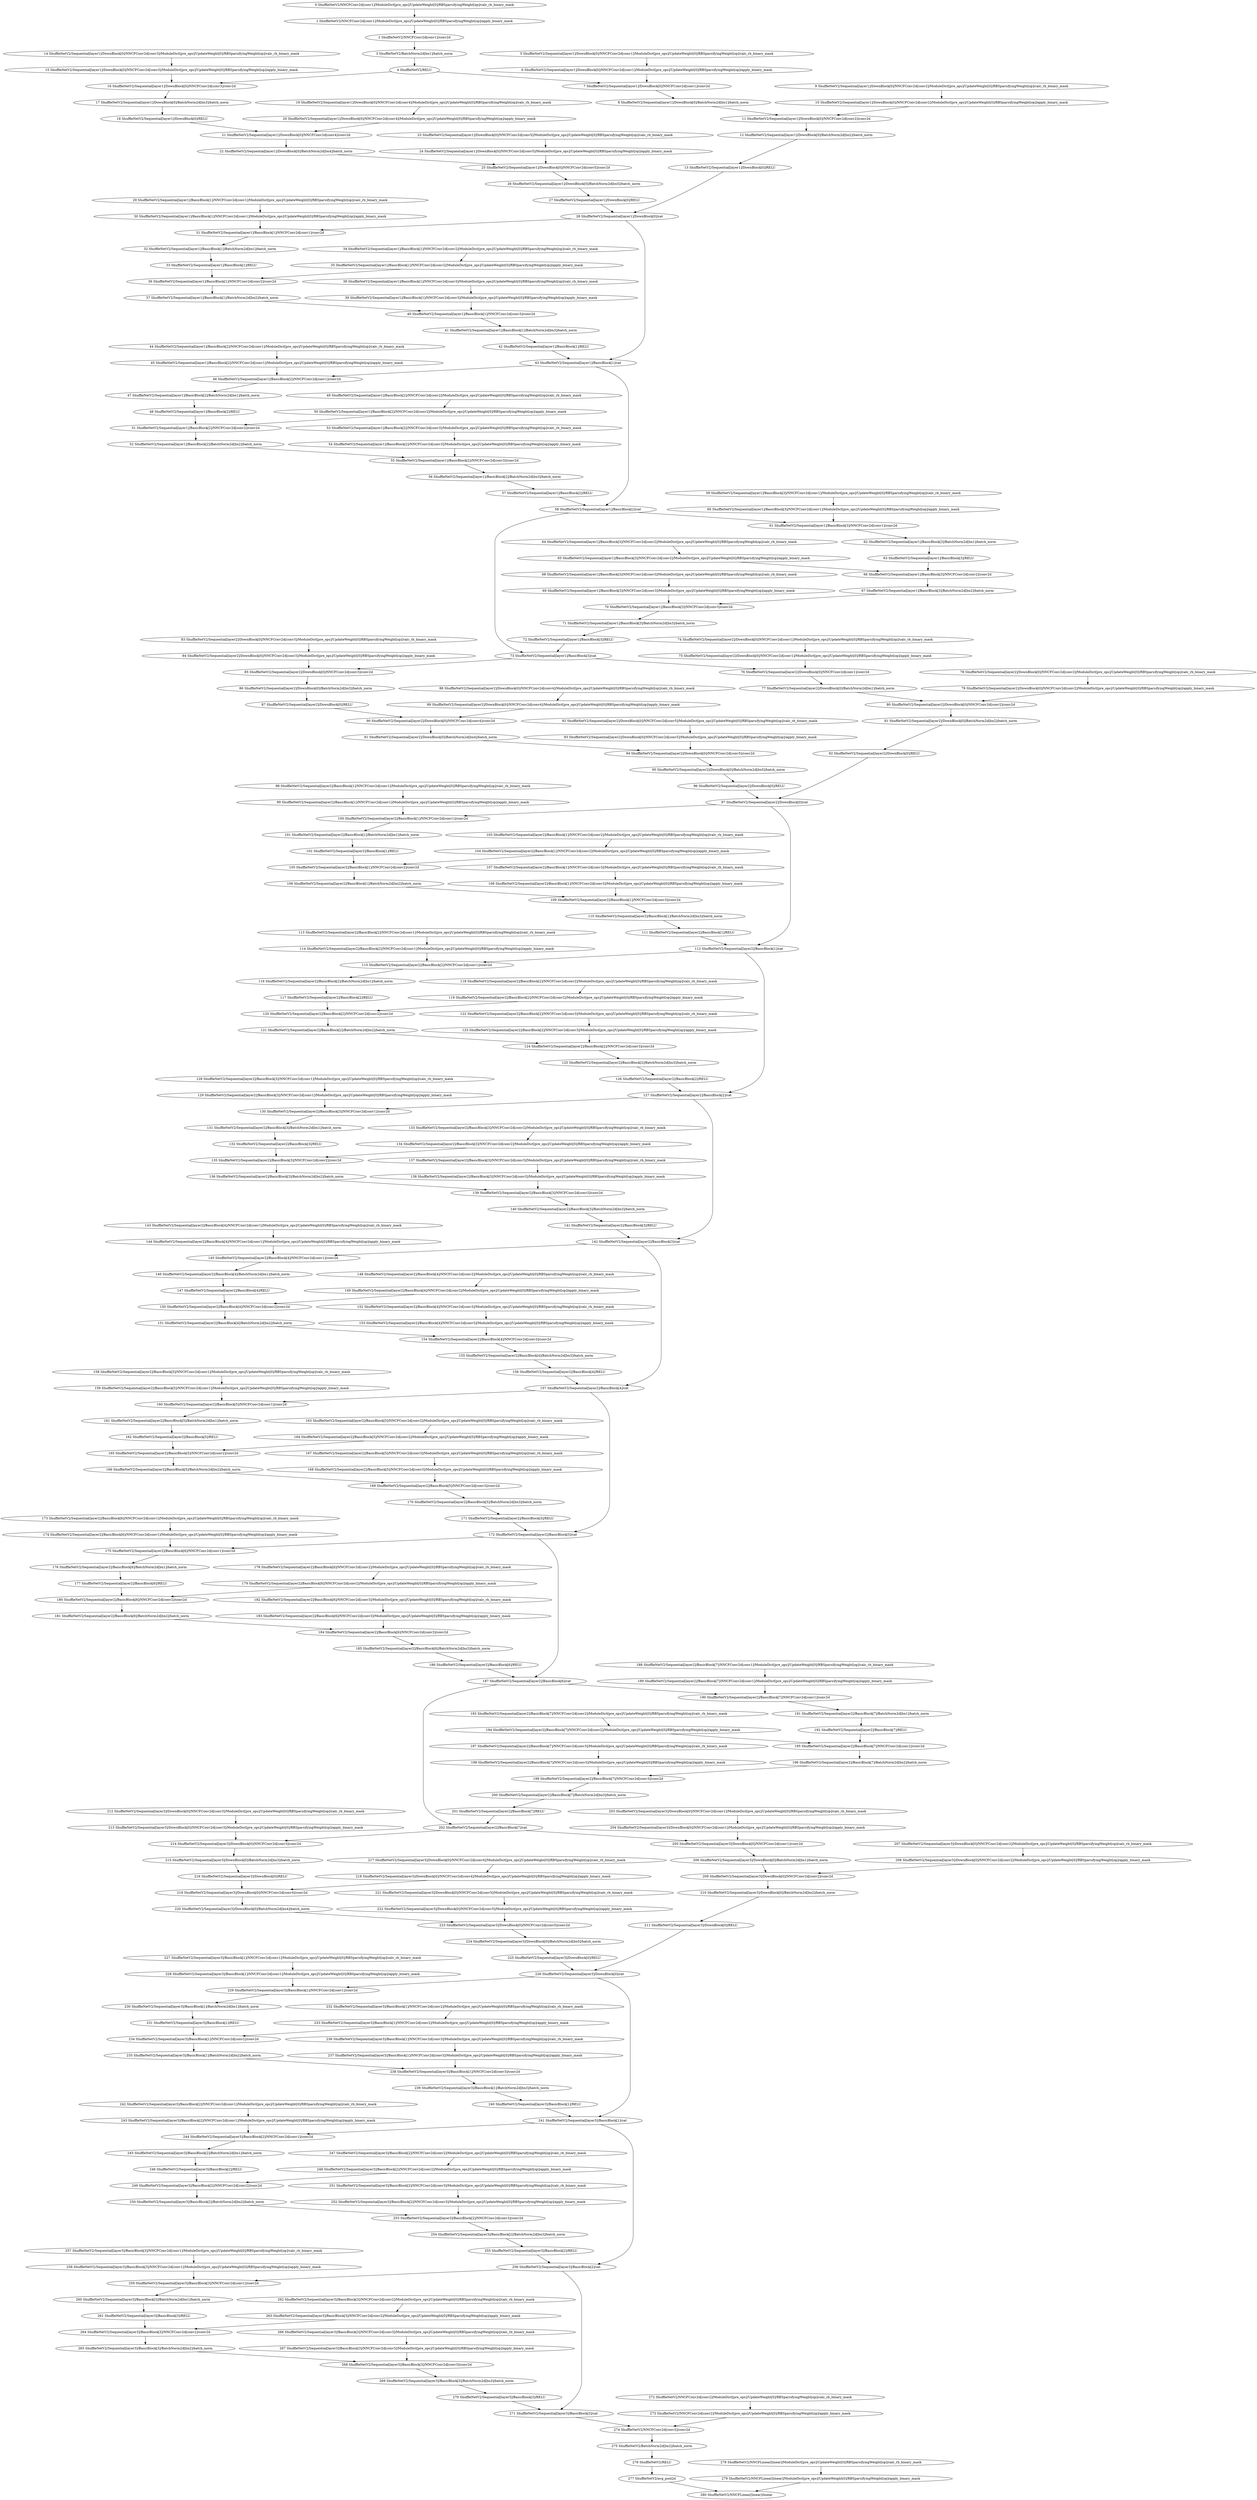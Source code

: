 strict digraph  {
"0 ShuffleNetV2/NNCFConv2d[conv1]/ModuleDict[pre_ops]/UpdateWeight[0]/RBSparsifyingWeight[op]/calc_rb_binary_mask" [id=0, scope="ShuffleNetV2/NNCFConv2d[conv1]/ModuleDict[pre_ops]/UpdateWeight[0]/RBSparsifyingWeight[op]", type=calc_rb_binary_mask];
"1 ShuffleNetV2/NNCFConv2d[conv1]/ModuleDict[pre_ops]/UpdateWeight[0]/RBSparsifyingWeight[op]/apply_binary_mask" [id=1, scope="ShuffleNetV2/NNCFConv2d[conv1]/ModuleDict[pre_ops]/UpdateWeight[0]/RBSparsifyingWeight[op]", type=apply_binary_mask];
"2 ShuffleNetV2/NNCFConv2d[conv1]/conv2d" [id=2, scope="ShuffleNetV2/NNCFConv2d[conv1]", type=conv2d];
"3 ShuffleNetV2/BatchNorm2d[bn1]/batch_norm" [id=3, scope="ShuffleNetV2/BatchNorm2d[bn1]", type=batch_norm];
"4 ShuffleNetV2/RELU" [id=4, scope=ShuffleNetV2, type=RELU];
"5 ShuffleNetV2/Sequential[layer1]/DownBlock[0]/NNCFConv2d[conv1]/ModuleDict[pre_ops]/UpdateWeight[0]/RBSparsifyingWeight[op]/calc_rb_binary_mask" [id=5, scope="ShuffleNetV2/Sequential[layer1]/DownBlock[0]/NNCFConv2d[conv1]/ModuleDict[pre_ops]/UpdateWeight[0]/RBSparsifyingWeight[op]", type=calc_rb_binary_mask];
"6 ShuffleNetV2/Sequential[layer1]/DownBlock[0]/NNCFConv2d[conv1]/ModuleDict[pre_ops]/UpdateWeight[0]/RBSparsifyingWeight[op]/apply_binary_mask" [id=6, scope="ShuffleNetV2/Sequential[layer1]/DownBlock[0]/NNCFConv2d[conv1]/ModuleDict[pre_ops]/UpdateWeight[0]/RBSparsifyingWeight[op]", type=apply_binary_mask];
"7 ShuffleNetV2/Sequential[layer1]/DownBlock[0]/NNCFConv2d[conv1]/conv2d" [id=7, scope="ShuffleNetV2/Sequential[layer1]/DownBlock[0]/NNCFConv2d[conv1]", type=conv2d];
"8 ShuffleNetV2/Sequential[layer1]/DownBlock[0]/BatchNorm2d[bn1]/batch_norm" [id=8, scope="ShuffleNetV2/Sequential[layer1]/DownBlock[0]/BatchNorm2d[bn1]", type=batch_norm];
"9 ShuffleNetV2/Sequential[layer1]/DownBlock[0]/NNCFConv2d[conv2]/ModuleDict[pre_ops]/UpdateWeight[0]/RBSparsifyingWeight[op]/calc_rb_binary_mask" [id=9, scope="ShuffleNetV2/Sequential[layer1]/DownBlock[0]/NNCFConv2d[conv2]/ModuleDict[pre_ops]/UpdateWeight[0]/RBSparsifyingWeight[op]", type=calc_rb_binary_mask];
"10 ShuffleNetV2/Sequential[layer1]/DownBlock[0]/NNCFConv2d[conv2]/ModuleDict[pre_ops]/UpdateWeight[0]/RBSparsifyingWeight[op]/apply_binary_mask" [id=10, scope="ShuffleNetV2/Sequential[layer1]/DownBlock[0]/NNCFConv2d[conv2]/ModuleDict[pre_ops]/UpdateWeight[0]/RBSparsifyingWeight[op]", type=apply_binary_mask];
"11 ShuffleNetV2/Sequential[layer1]/DownBlock[0]/NNCFConv2d[conv2]/conv2d" [id=11, scope="ShuffleNetV2/Sequential[layer1]/DownBlock[0]/NNCFConv2d[conv2]", type=conv2d];
"12 ShuffleNetV2/Sequential[layer1]/DownBlock[0]/BatchNorm2d[bn2]/batch_norm" [id=12, scope="ShuffleNetV2/Sequential[layer1]/DownBlock[0]/BatchNorm2d[bn2]", type=batch_norm];
"13 ShuffleNetV2/Sequential[layer1]/DownBlock[0]/RELU" [id=13, scope="ShuffleNetV2/Sequential[layer1]/DownBlock[0]", type=RELU];
"14 ShuffleNetV2/Sequential[layer1]/DownBlock[0]/NNCFConv2d[conv3]/ModuleDict[pre_ops]/UpdateWeight[0]/RBSparsifyingWeight[op]/calc_rb_binary_mask" [id=14, scope="ShuffleNetV2/Sequential[layer1]/DownBlock[0]/NNCFConv2d[conv3]/ModuleDict[pre_ops]/UpdateWeight[0]/RBSparsifyingWeight[op]", type=calc_rb_binary_mask];
"15 ShuffleNetV2/Sequential[layer1]/DownBlock[0]/NNCFConv2d[conv3]/ModuleDict[pre_ops]/UpdateWeight[0]/RBSparsifyingWeight[op]/apply_binary_mask" [id=15, scope="ShuffleNetV2/Sequential[layer1]/DownBlock[0]/NNCFConv2d[conv3]/ModuleDict[pre_ops]/UpdateWeight[0]/RBSparsifyingWeight[op]", type=apply_binary_mask];
"16 ShuffleNetV2/Sequential[layer1]/DownBlock[0]/NNCFConv2d[conv3]/conv2d" [id=16, scope="ShuffleNetV2/Sequential[layer1]/DownBlock[0]/NNCFConv2d[conv3]", type=conv2d];
"17 ShuffleNetV2/Sequential[layer1]/DownBlock[0]/BatchNorm2d[bn3]/batch_norm" [id=17, scope="ShuffleNetV2/Sequential[layer1]/DownBlock[0]/BatchNorm2d[bn3]", type=batch_norm];
"18 ShuffleNetV2/Sequential[layer1]/DownBlock[0]/RELU" [id=18, scope="ShuffleNetV2/Sequential[layer1]/DownBlock[0]", type=RELU];
"19 ShuffleNetV2/Sequential[layer1]/DownBlock[0]/NNCFConv2d[conv4]/ModuleDict[pre_ops]/UpdateWeight[0]/RBSparsifyingWeight[op]/calc_rb_binary_mask" [id=19, scope="ShuffleNetV2/Sequential[layer1]/DownBlock[0]/NNCFConv2d[conv4]/ModuleDict[pre_ops]/UpdateWeight[0]/RBSparsifyingWeight[op]", type=calc_rb_binary_mask];
"20 ShuffleNetV2/Sequential[layer1]/DownBlock[0]/NNCFConv2d[conv4]/ModuleDict[pre_ops]/UpdateWeight[0]/RBSparsifyingWeight[op]/apply_binary_mask" [id=20, scope="ShuffleNetV2/Sequential[layer1]/DownBlock[0]/NNCFConv2d[conv4]/ModuleDict[pre_ops]/UpdateWeight[0]/RBSparsifyingWeight[op]", type=apply_binary_mask];
"21 ShuffleNetV2/Sequential[layer1]/DownBlock[0]/NNCFConv2d[conv4]/conv2d" [id=21, scope="ShuffleNetV2/Sequential[layer1]/DownBlock[0]/NNCFConv2d[conv4]", type=conv2d];
"22 ShuffleNetV2/Sequential[layer1]/DownBlock[0]/BatchNorm2d[bn4]/batch_norm" [id=22, scope="ShuffleNetV2/Sequential[layer1]/DownBlock[0]/BatchNorm2d[bn4]", type=batch_norm];
"23 ShuffleNetV2/Sequential[layer1]/DownBlock[0]/NNCFConv2d[conv5]/ModuleDict[pre_ops]/UpdateWeight[0]/RBSparsifyingWeight[op]/calc_rb_binary_mask" [id=23, scope="ShuffleNetV2/Sequential[layer1]/DownBlock[0]/NNCFConv2d[conv5]/ModuleDict[pre_ops]/UpdateWeight[0]/RBSparsifyingWeight[op]", type=calc_rb_binary_mask];
"24 ShuffleNetV2/Sequential[layer1]/DownBlock[0]/NNCFConv2d[conv5]/ModuleDict[pre_ops]/UpdateWeight[0]/RBSparsifyingWeight[op]/apply_binary_mask" [id=24, scope="ShuffleNetV2/Sequential[layer1]/DownBlock[0]/NNCFConv2d[conv5]/ModuleDict[pre_ops]/UpdateWeight[0]/RBSparsifyingWeight[op]", type=apply_binary_mask];
"25 ShuffleNetV2/Sequential[layer1]/DownBlock[0]/NNCFConv2d[conv5]/conv2d" [id=25, scope="ShuffleNetV2/Sequential[layer1]/DownBlock[0]/NNCFConv2d[conv5]", type=conv2d];
"26 ShuffleNetV2/Sequential[layer1]/DownBlock[0]/BatchNorm2d[bn5]/batch_norm" [id=26, scope="ShuffleNetV2/Sequential[layer1]/DownBlock[0]/BatchNorm2d[bn5]", type=batch_norm];
"27 ShuffleNetV2/Sequential[layer1]/DownBlock[0]/RELU" [id=27, scope="ShuffleNetV2/Sequential[layer1]/DownBlock[0]", type=RELU];
"28 ShuffleNetV2/Sequential[layer1]/DownBlock[0]/cat" [id=28, scope="ShuffleNetV2/Sequential[layer1]/DownBlock[0]", type=cat];
"29 ShuffleNetV2/Sequential[layer1]/BasicBlock[1]/NNCFConv2d[conv1]/ModuleDict[pre_ops]/UpdateWeight[0]/RBSparsifyingWeight[op]/calc_rb_binary_mask" [id=29, scope="ShuffleNetV2/Sequential[layer1]/BasicBlock[1]/NNCFConv2d[conv1]/ModuleDict[pre_ops]/UpdateWeight[0]/RBSparsifyingWeight[op]", type=calc_rb_binary_mask];
"30 ShuffleNetV2/Sequential[layer1]/BasicBlock[1]/NNCFConv2d[conv1]/ModuleDict[pre_ops]/UpdateWeight[0]/RBSparsifyingWeight[op]/apply_binary_mask" [id=30, scope="ShuffleNetV2/Sequential[layer1]/BasicBlock[1]/NNCFConv2d[conv1]/ModuleDict[pre_ops]/UpdateWeight[0]/RBSparsifyingWeight[op]", type=apply_binary_mask];
"31 ShuffleNetV2/Sequential[layer1]/BasicBlock[1]/NNCFConv2d[conv1]/conv2d" [id=31, scope="ShuffleNetV2/Sequential[layer1]/BasicBlock[1]/NNCFConv2d[conv1]", type=conv2d];
"32 ShuffleNetV2/Sequential[layer1]/BasicBlock[1]/BatchNorm2d[bn1]/batch_norm" [id=32, scope="ShuffleNetV2/Sequential[layer1]/BasicBlock[1]/BatchNorm2d[bn1]", type=batch_norm];
"33 ShuffleNetV2/Sequential[layer1]/BasicBlock[1]/RELU" [id=33, scope="ShuffleNetV2/Sequential[layer1]/BasicBlock[1]", type=RELU];
"34 ShuffleNetV2/Sequential[layer1]/BasicBlock[1]/NNCFConv2d[conv2]/ModuleDict[pre_ops]/UpdateWeight[0]/RBSparsifyingWeight[op]/calc_rb_binary_mask" [id=34, scope="ShuffleNetV2/Sequential[layer1]/BasicBlock[1]/NNCFConv2d[conv2]/ModuleDict[pre_ops]/UpdateWeight[0]/RBSparsifyingWeight[op]", type=calc_rb_binary_mask];
"35 ShuffleNetV2/Sequential[layer1]/BasicBlock[1]/NNCFConv2d[conv2]/ModuleDict[pre_ops]/UpdateWeight[0]/RBSparsifyingWeight[op]/apply_binary_mask" [id=35, scope="ShuffleNetV2/Sequential[layer1]/BasicBlock[1]/NNCFConv2d[conv2]/ModuleDict[pre_ops]/UpdateWeight[0]/RBSparsifyingWeight[op]", type=apply_binary_mask];
"36 ShuffleNetV2/Sequential[layer1]/BasicBlock[1]/NNCFConv2d[conv2]/conv2d" [id=36, scope="ShuffleNetV2/Sequential[layer1]/BasicBlock[1]/NNCFConv2d[conv2]", type=conv2d];
"37 ShuffleNetV2/Sequential[layer1]/BasicBlock[1]/BatchNorm2d[bn2]/batch_norm" [id=37, scope="ShuffleNetV2/Sequential[layer1]/BasicBlock[1]/BatchNorm2d[bn2]", type=batch_norm];
"38 ShuffleNetV2/Sequential[layer1]/BasicBlock[1]/NNCFConv2d[conv3]/ModuleDict[pre_ops]/UpdateWeight[0]/RBSparsifyingWeight[op]/calc_rb_binary_mask" [id=38, scope="ShuffleNetV2/Sequential[layer1]/BasicBlock[1]/NNCFConv2d[conv3]/ModuleDict[pre_ops]/UpdateWeight[0]/RBSparsifyingWeight[op]", type=calc_rb_binary_mask];
"39 ShuffleNetV2/Sequential[layer1]/BasicBlock[1]/NNCFConv2d[conv3]/ModuleDict[pre_ops]/UpdateWeight[0]/RBSparsifyingWeight[op]/apply_binary_mask" [id=39, scope="ShuffleNetV2/Sequential[layer1]/BasicBlock[1]/NNCFConv2d[conv3]/ModuleDict[pre_ops]/UpdateWeight[0]/RBSparsifyingWeight[op]", type=apply_binary_mask];
"40 ShuffleNetV2/Sequential[layer1]/BasicBlock[1]/NNCFConv2d[conv3]/conv2d" [id=40, scope="ShuffleNetV2/Sequential[layer1]/BasicBlock[1]/NNCFConv2d[conv3]", type=conv2d];
"41 ShuffleNetV2/Sequential[layer1]/BasicBlock[1]/BatchNorm2d[bn3]/batch_norm" [id=41, scope="ShuffleNetV2/Sequential[layer1]/BasicBlock[1]/BatchNorm2d[bn3]", type=batch_norm];
"42 ShuffleNetV2/Sequential[layer1]/BasicBlock[1]/RELU" [id=42, scope="ShuffleNetV2/Sequential[layer1]/BasicBlock[1]", type=RELU];
"43 ShuffleNetV2/Sequential[layer1]/BasicBlock[1]/cat" [id=43, scope="ShuffleNetV2/Sequential[layer1]/BasicBlock[1]", type=cat];
"44 ShuffleNetV2/Sequential[layer1]/BasicBlock[2]/NNCFConv2d[conv1]/ModuleDict[pre_ops]/UpdateWeight[0]/RBSparsifyingWeight[op]/calc_rb_binary_mask" [id=44, scope="ShuffleNetV2/Sequential[layer1]/BasicBlock[2]/NNCFConv2d[conv1]/ModuleDict[pre_ops]/UpdateWeight[0]/RBSparsifyingWeight[op]", type=calc_rb_binary_mask];
"45 ShuffleNetV2/Sequential[layer1]/BasicBlock[2]/NNCFConv2d[conv1]/ModuleDict[pre_ops]/UpdateWeight[0]/RBSparsifyingWeight[op]/apply_binary_mask" [id=45, scope="ShuffleNetV2/Sequential[layer1]/BasicBlock[2]/NNCFConv2d[conv1]/ModuleDict[pre_ops]/UpdateWeight[0]/RBSparsifyingWeight[op]", type=apply_binary_mask];
"46 ShuffleNetV2/Sequential[layer1]/BasicBlock[2]/NNCFConv2d[conv1]/conv2d" [id=46, scope="ShuffleNetV2/Sequential[layer1]/BasicBlock[2]/NNCFConv2d[conv1]", type=conv2d];
"47 ShuffleNetV2/Sequential[layer1]/BasicBlock[2]/BatchNorm2d[bn1]/batch_norm" [id=47, scope="ShuffleNetV2/Sequential[layer1]/BasicBlock[2]/BatchNorm2d[bn1]", type=batch_norm];
"48 ShuffleNetV2/Sequential[layer1]/BasicBlock[2]/RELU" [id=48, scope="ShuffleNetV2/Sequential[layer1]/BasicBlock[2]", type=RELU];
"49 ShuffleNetV2/Sequential[layer1]/BasicBlock[2]/NNCFConv2d[conv2]/ModuleDict[pre_ops]/UpdateWeight[0]/RBSparsifyingWeight[op]/calc_rb_binary_mask" [id=49, scope="ShuffleNetV2/Sequential[layer1]/BasicBlock[2]/NNCFConv2d[conv2]/ModuleDict[pre_ops]/UpdateWeight[0]/RBSparsifyingWeight[op]", type=calc_rb_binary_mask];
"50 ShuffleNetV2/Sequential[layer1]/BasicBlock[2]/NNCFConv2d[conv2]/ModuleDict[pre_ops]/UpdateWeight[0]/RBSparsifyingWeight[op]/apply_binary_mask" [id=50, scope="ShuffleNetV2/Sequential[layer1]/BasicBlock[2]/NNCFConv2d[conv2]/ModuleDict[pre_ops]/UpdateWeight[0]/RBSparsifyingWeight[op]", type=apply_binary_mask];
"51 ShuffleNetV2/Sequential[layer1]/BasicBlock[2]/NNCFConv2d[conv2]/conv2d" [id=51, scope="ShuffleNetV2/Sequential[layer1]/BasicBlock[2]/NNCFConv2d[conv2]", type=conv2d];
"52 ShuffleNetV2/Sequential[layer1]/BasicBlock[2]/BatchNorm2d[bn2]/batch_norm" [id=52, scope="ShuffleNetV2/Sequential[layer1]/BasicBlock[2]/BatchNorm2d[bn2]", type=batch_norm];
"53 ShuffleNetV2/Sequential[layer1]/BasicBlock[2]/NNCFConv2d[conv3]/ModuleDict[pre_ops]/UpdateWeight[0]/RBSparsifyingWeight[op]/calc_rb_binary_mask" [id=53, scope="ShuffleNetV2/Sequential[layer1]/BasicBlock[2]/NNCFConv2d[conv3]/ModuleDict[pre_ops]/UpdateWeight[0]/RBSparsifyingWeight[op]", type=calc_rb_binary_mask];
"54 ShuffleNetV2/Sequential[layer1]/BasicBlock[2]/NNCFConv2d[conv3]/ModuleDict[pre_ops]/UpdateWeight[0]/RBSparsifyingWeight[op]/apply_binary_mask" [id=54, scope="ShuffleNetV2/Sequential[layer1]/BasicBlock[2]/NNCFConv2d[conv3]/ModuleDict[pre_ops]/UpdateWeight[0]/RBSparsifyingWeight[op]", type=apply_binary_mask];
"55 ShuffleNetV2/Sequential[layer1]/BasicBlock[2]/NNCFConv2d[conv3]/conv2d" [id=55, scope="ShuffleNetV2/Sequential[layer1]/BasicBlock[2]/NNCFConv2d[conv3]", type=conv2d];
"56 ShuffleNetV2/Sequential[layer1]/BasicBlock[2]/BatchNorm2d[bn3]/batch_norm" [id=56, scope="ShuffleNetV2/Sequential[layer1]/BasicBlock[2]/BatchNorm2d[bn3]", type=batch_norm];
"57 ShuffleNetV2/Sequential[layer1]/BasicBlock[2]/RELU" [id=57, scope="ShuffleNetV2/Sequential[layer1]/BasicBlock[2]", type=RELU];
"58 ShuffleNetV2/Sequential[layer1]/BasicBlock[2]/cat" [id=58, scope="ShuffleNetV2/Sequential[layer1]/BasicBlock[2]", type=cat];
"59 ShuffleNetV2/Sequential[layer1]/BasicBlock[3]/NNCFConv2d[conv1]/ModuleDict[pre_ops]/UpdateWeight[0]/RBSparsifyingWeight[op]/calc_rb_binary_mask" [id=59, scope="ShuffleNetV2/Sequential[layer1]/BasicBlock[3]/NNCFConv2d[conv1]/ModuleDict[pre_ops]/UpdateWeight[0]/RBSparsifyingWeight[op]", type=calc_rb_binary_mask];
"60 ShuffleNetV2/Sequential[layer1]/BasicBlock[3]/NNCFConv2d[conv1]/ModuleDict[pre_ops]/UpdateWeight[0]/RBSparsifyingWeight[op]/apply_binary_mask" [id=60, scope="ShuffleNetV2/Sequential[layer1]/BasicBlock[3]/NNCFConv2d[conv1]/ModuleDict[pre_ops]/UpdateWeight[0]/RBSparsifyingWeight[op]", type=apply_binary_mask];
"61 ShuffleNetV2/Sequential[layer1]/BasicBlock[3]/NNCFConv2d[conv1]/conv2d" [id=61, scope="ShuffleNetV2/Sequential[layer1]/BasicBlock[3]/NNCFConv2d[conv1]", type=conv2d];
"62 ShuffleNetV2/Sequential[layer1]/BasicBlock[3]/BatchNorm2d[bn1]/batch_norm" [id=62, scope="ShuffleNetV2/Sequential[layer1]/BasicBlock[3]/BatchNorm2d[bn1]", type=batch_norm];
"63 ShuffleNetV2/Sequential[layer1]/BasicBlock[3]/RELU" [id=63, scope="ShuffleNetV2/Sequential[layer1]/BasicBlock[3]", type=RELU];
"64 ShuffleNetV2/Sequential[layer1]/BasicBlock[3]/NNCFConv2d[conv2]/ModuleDict[pre_ops]/UpdateWeight[0]/RBSparsifyingWeight[op]/calc_rb_binary_mask" [id=64, scope="ShuffleNetV2/Sequential[layer1]/BasicBlock[3]/NNCFConv2d[conv2]/ModuleDict[pre_ops]/UpdateWeight[0]/RBSparsifyingWeight[op]", type=calc_rb_binary_mask];
"65 ShuffleNetV2/Sequential[layer1]/BasicBlock[3]/NNCFConv2d[conv2]/ModuleDict[pre_ops]/UpdateWeight[0]/RBSparsifyingWeight[op]/apply_binary_mask" [id=65, scope="ShuffleNetV2/Sequential[layer1]/BasicBlock[3]/NNCFConv2d[conv2]/ModuleDict[pre_ops]/UpdateWeight[0]/RBSparsifyingWeight[op]", type=apply_binary_mask];
"66 ShuffleNetV2/Sequential[layer1]/BasicBlock[3]/NNCFConv2d[conv2]/conv2d" [id=66, scope="ShuffleNetV2/Sequential[layer1]/BasicBlock[3]/NNCFConv2d[conv2]", type=conv2d];
"67 ShuffleNetV2/Sequential[layer1]/BasicBlock[3]/BatchNorm2d[bn2]/batch_norm" [id=67, scope="ShuffleNetV2/Sequential[layer1]/BasicBlock[3]/BatchNorm2d[bn2]", type=batch_norm];
"68 ShuffleNetV2/Sequential[layer1]/BasicBlock[3]/NNCFConv2d[conv3]/ModuleDict[pre_ops]/UpdateWeight[0]/RBSparsifyingWeight[op]/calc_rb_binary_mask" [id=68, scope="ShuffleNetV2/Sequential[layer1]/BasicBlock[3]/NNCFConv2d[conv3]/ModuleDict[pre_ops]/UpdateWeight[0]/RBSparsifyingWeight[op]", type=calc_rb_binary_mask];
"69 ShuffleNetV2/Sequential[layer1]/BasicBlock[3]/NNCFConv2d[conv3]/ModuleDict[pre_ops]/UpdateWeight[0]/RBSparsifyingWeight[op]/apply_binary_mask" [id=69, scope="ShuffleNetV2/Sequential[layer1]/BasicBlock[3]/NNCFConv2d[conv3]/ModuleDict[pre_ops]/UpdateWeight[0]/RBSparsifyingWeight[op]", type=apply_binary_mask];
"70 ShuffleNetV2/Sequential[layer1]/BasicBlock[3]/NNCFConv2d[conv3]/conv2d" [id=70, scope="ShuffleNetV2/Sequential[layer1]/BasicBlock[3]/NNCFConv2d[conv3]", type=conv2d];
"71 ShuffleNetV2/Sequential[layer1]/BasicBlock[3]/BatchNorm2d[bn3]/batch_norm" [id=71, scope="ShuffleNetV2/Sequential[layer1]/BasicBlock[3]/BatchNorm2d[bn3]", type=batch_norm];
"72 ShuffleNetV2/Sequential[layer1]/BasicBlock[3]/RELU" [id=72, scope="ShuffleNetV2/Sequential[layer1]/BasicBlock[3]", type=RELU];
"73 ShuffleNetV2/Sequential[layer1]/BasicBlock[3]/cat" [id=73, scope="ShuffleNetV2/Sequential[layer1]/BasicBlock[3]", type=cat];
"74 ShuffleNetV2/Sequential[layer2]/DownBlock[0]/NNCFConv2d[conv1]/ModuleDict[pre_ops]/UpdateWeight[0]/RBSparsifyingWeight[op]/calc_rb_binary_mask" [id=74, scope="ShuffleNetV2/Sequential[layer2]/DownBlock[0]/NNCFConv2d[conv1]/ModuleDict[pre_ops]/UpdateWeight[0]/RBSparsifyingWeight[op]", type=calc_rb_binary_mask];
"75 ShuffleNetV2/Sequential[layer2]/DownBlock[0]/NNCFConv2d[conv1]/ModuleDict[pre_ops]/UpdateWeight[0]/RBSparsifyingWeight[op]/apply_binary_mask" [id=75, scope="ShuffleNetV2/Sequential[layer2]/DownBlock[0]/NNCFConv2d[conv1]/ModuleDict[pre_ops]/UpdateWeight[0]/RBSparsifyingWeight[op]", type=apply_binary_mask];
"76 ShuffleNetV2/Sequential[layer2]/DownBlock[0]/NNCFConv2d[conv1]/conv2d" [id=76, scope="ShuffleNetV2/Sequential[layer2]/DownBlock[0]/NNCFConv2d[conv1]", type=conv2d];
"77 ShuffleNetV2/Sequential[layer2]/DownBlock[0]/BatchNorm2d[bn1]/batch_norm" [id=77, scope="ShuffleNetV2/Sequential[layer2]/DownBlock[0]/BatchNorm2d[bn1]", type=batch_norm];
"78 ShuffleNetV2/Sequential[layer2]/DownBlock[0]/NNCFConv2d[conv2]/ModuleDict[pre_ops]/UpdateWeight[0]/RBSparsifyingWeight[op]/calc_rb_binary_mask" [id=78, scope="ShuffleNetV2/Sequential[layer2]/DownBlock[0]/NNCFConv2d[conv2]/ModuleDict[pre_ops]/UpdateWeight[0]/RBSparsifyingWeight[op]", type=calc_rb_binary_mask];
"79 ShuffleNetV2/Sequential[layer2]/DownBlock[0]/NNCFConv2d[conv2]/ModuleDict[pre_ops]/UpdateWeight[0]/RBSparsifyingWeight[op]/apply_binary_mask" [id=79, scope="ShuffleNetV2/Sequential[layer2]/DownBlock[0]/NNCFConv2d[conv2]/ModuleDict[pre_ops]/UpdateWeight[0]/RBSparsifyingWeight[op]", type=apply_binary_mask];
"80 ShuffleNetV2/Sequential[layer2]/DownBlock[0]/NNCFConv2d[conv2]/conv2d" [id=80, scope="ShuffleNetV2/Sequential[layer2]/DownBlock[0]/NNCFConv2d[conv2]", type=conv2d];
"81 ShuffleNetV2/Sequential[layer2]/DownBlock[0]/BatchNorm2d[bn2]/batch_norm" [id=81, scope="ShuffleNetV2/Sequential[layer2]/DownBlock[0]/BatchNorm2d[bn2]", type=batch_norm];
"82 ShuffleNetV2/Sequential[layer2]/DownBlock[0]/RELU" [id=82, scope="ShuffleNetV2/Sequential[layer2]/DownBlock[0]", type=RELU];
"83 ShuffleNetV2/Sequential[layer2]/DownBlock[0]/NNCFConv2d[conv3]/ModuleDict[pre_ops]/UpdateWeight[0]/RBSparsifyingWeight[op]/calc_rb_binary_mask" [id=83, scope="ShuffleNetV2/Sequential[layer2]/DownBlock[0]/NNCFConv2d[conv3]/ModuleDict[pre_ops]/UpdateWeight[0]/RBSparsifyingWeight[op]", type=calc_rb_binary_mask];
"84 ShuffleNetV2/Sequential[layer2]/DownBlock[0]/NNCFConv2d[conv3]/ModuleDict[pre_ops]/UpdateWeight[0]/RBSparsifyingWeight[op]/apply_binary_mask" [id=84, scope="ShuffleNetV2/Sequential[layer2]/DownBlock[0]/NNCFConv2d[conv3]/ModuleDict[pre_ops]/UpdateWeight[0]/RBSparsifyingWeight[op]", type=apply_binary_mask];
"85 ShuffleNetV2/Sequential[layer2]/DownBlock[0]/NNCFConv2d[conv3]/conv2d" [id=85, scope="ShuffleNetV2/Sequential[layer2]/DownBlock[0]/NNCFConv2d[conv3]", type=conv2d];
"86 ShuffleNetV2/Sequential[layer2]/DownBlock[0]/BatchNorm2d[bn3]/batch_norm" [id=86, scope="ShuffleNetV2/Sequential[layer2]/DownBlock[0]/BatchNorm2d[bn3]", type=batch_norm];
"87 ShuffleNetV2/Sequential[layer2]/DownBlock[0]/RELU" [id=87, scope="ShuffleNetV2/Sequential[layer2]/DownBlock[0]", type=RELU];
"88 ShuffleNetV2/Sequential[layer2]/DownBlock[0]/NNCFConv2d[conv4]/ModuleDict[pre_ops]/UpdateWeight[0]/RBSparsifyingWeight[op]/calc_rb_binary_mask" [id=88, scope="ShuffleNetV2/Sequential[layer2]/DownBlock[0]/NNCFConv2d[conv4]/ModuleDict[pre_ops]/UpdateWeight[0]/RBSparsifyingWeight[op]", type=calc_rb_binary_mask];
"89 ShuffleNetV2/Sequential[layer2]/DownBlock[0]/NNCFConv2d[conv4]/ModuleDict[pre_ops]/UpdateWeight[0]/RBSparsifyingWeight[op]/apply_binary_mask" [id=89, scope="ShuffleNetV2/Sequential[layer2]/DownBlock[0]/NNCFConv2d[conv4]/ModuleDict[pre_ops]/UpdateWeight[0]/RBSparsifyingWeight[op]", type=apply_binary_mask];
"90 ShuffleNetV2/Sequential[layer2]/DownBlock[0]/NNCFConv2d[conv4]/conv2d" [id=90, scope="ShuffleNetV2/Sequential[layer2]/DownBlock[0]/NNCFConv2d[conv4]", type=conv2d];
"91 ShuffleNetV2/Sequential[layer2]/DownBlock[0]/BatchNorm2d[bn4]/batch_norm" [id=91, scope="ShuffleNetV2/Sequential[layer2]/DownBlock[0]/BatchNorm2d[bn4]", type=batch_norm];
"92 ShuffleNetV2/Sequential[layer2]/DownBlock[0]/NNCFConv2d[conv5]/ModuleDict[pre_ops]/UpdateWeight[0]/RBSparsifyingWeight[op]/calc_rb_binary_mask" [id=92, scope="ShuffleNetV2/Sequential[layer2]/DownBlock[0]/NNCFConv2d[conv5]/ModuleDict[pre_ops]/UpdateWeight[0]/RBSparsifyingWeight[op]", type=calc_rb_binary_mask];
"93 ShuffleNetV2/Sequential[layer2]/DownBlock[0]/NNCFConv2d[conv5]/ModuleDict[pre_ops]/UpdateWeight[0]/RBSparsifyingWeight[op]/apply_binary_mask" [id=93, scope="ShuffleNetV2/Sequential[layer2]/DownBlock[0]/NNCFConv2d[conv5]/ModuleDict[pre_ops]/UpdateWeight[0]/RBSparsifyingWeight[op]", type=apply_binary_mask];
"94 ShuffleNetV2/Sequential[layer2]/DownBlock[0]/NNCFConv2d[conv5]/conv2d" [id=94, scope="ShuffleNetV2/Sequential[layer2]/DownBlock[0]/NNCFConv2d[conv5]", type=conv2d];
"95 ShuffleNetV2/Sequential[layer2]/DownBlock[0]/BatchNorm2d[bn5]/batch_norm" [id=95, scope="ShuffleNetV2/Sequential[layer2]/DownBlock[0]/BatchNorm2d[bn5]", type=batch_norm];
"96 ShuffleNetV2/Sequential[layer2]/DownBlock[0]/RELU" [id=96, scope="ShuffleNetV2/Sequential[layer2]/DownBlock[0]", type=RELU];
"97 ShuffleNetV2/Sequential[layer2]/DownBlock[0]/cat" [id=97, scope="ShuffleNetV2/Sequential[layer2]/DownBlock[0]", type=cat];
"98 ShuffleNetV2/Sequential[layer2]/BasicBlock[1]/NNCFConv2d[conv1]/ModuleDict[pre_ops]/UpdateWeight[0]/RBSparsifyingWeight[op]/calc_rb_binary_mask" [id=98, scope="ShuffleNetV2/Sequential[layer2]/BasicBlock[1]/NNCFConv2d[conv1]/ModuleDict[pre_ops]/UpdateWeight[0]/RBSparsifyingWeight[op]", type=calc_rb_binary_mask];
"99 ShuffleNetV2/Sequential[layer2]/BasicBlock[1]/NNCFConv2d[conv1]/ModuleDict[pre_ops]/UpdateWeight[0]/RBSparsifyingWeight[op]/apply_binary_mask" [id=99, scope="ShuffleNetV2/Sequential[layer2]/BasicBlock[1]/NNCFConv2d[conv1]/ModuleDict[pre_ops]/UpdateWeight[0]/RBSparsifyingWeight[op]", type=apply_binary_mask];
"100 ShuffleNetV2/Sequential[layer2]/BasicBlock[1]/NNCFConv2d[conv1]/conv2d" [id=100, scope="ShuffleNetV2/Sequential[layer2]/BasicBlock[1]/NNCFConv2d[conv1]", type=conv2d];
"101 ShuffleNetV2/Sequential[layer2]/BasicBlock[1]/BatchNorm2d[bn1]/batch_norm" [id=101, scope="ShuffleNetV2/Sequential[layer2]/BasicBlock[1]/BatchNorm2d[bn1]", type=batch_norm];
"102 ShuffleNetV2/Sequential[layer2]/BasicBlock[1]/RELU" [id=102, scope="ShuffleNetV2/Sequential[layer2]/BasicBlock[1]", type=RELU];
"103 ShuffleNetV2/Sequential[layer2]/BasicBlock[1]/NNCFConv2d[conv2]/ModuleDict[pre_ops]/UpdateWeight[0]/RBSparsifyingWeight[op]/calc_rb_binary_mask" [id=103, scope="ShuffleNetV2/Sequential[layer2]/BasicBlock[1]/NNCFConv2d[conv2]/ModuleDict[pre_ops]/UpdateWeight[0]/RBSparsifyingWeight[op]", type=calc_rb_binary_mask];
"104 ShuffleNetV2/Sequential[layer2]/BasicBlock[1]/NNCFConv2d[conv2]/ModuleDict[pre_ops]/UpdateWeight[0]/RBSparsifyingWeight[op]/apply_binary_mask" [id=104, scope="ShuffleNetV2/Sequential[layer2]/BasicBlock[1]/NNCFConv2d[conv2]/ModuleDict[pre_ops]/UpdateWeight[0]/RBSparsifyingWeight[op]", type=apply_binary_mask];
"105 ShuffleNetV2/Sequential[layer2]/BasicBlock[1]/NNCFConv2d[conv2]/conv2d" [id=105, scope="ShuffleNetV2/Sequential[layer2]/BasicBlock[1]/NNCFConv2d[conv2]", type=conv2d];
"106 ShuffleNetV2/Sequential[layer2]/BasicBlock[1]/BatchNorm2d[bn2]/batch_norm" [id=106, scope="ShuffleNetV2/Sequential[layer2]/BasicBlock[1]/BatchNorm2d[bn2]", type=batch_norm];
"107 ShuffleNetV2/Sequential[layer2]/BasicBlock[1]/NNCFConv2d[conv3]/ModuleDict[pre_ops]/UpdateWeight[0]/RBSparsifyingWeight[op]/calc_rb_binary_mask" [id=107, scope="ShuffleNetV2/Sequential[layer2]/BasicBlock[1]/NNCFConv2d[conv3]/ModuleDict[pre_ops]/UpdateWeight[0]/RBSparsifyingWeight[op]", type=calc_rb_binary_mask];
"108 ShuffleNetV2/Sequential[layer2]/BasicBlock[1]/NNCFConv2d[conv3]/ModuleDict[pre_ops]/UpdateWeight[0]/RBSparsifyingWeight[op]/apply_binary_mask" [id=108, scope="ShuffleNetV2/Sequential[layer2]/BasicBlock[1]/NNCFConv2d[conv3]/ModuleDict[pre_ops]/UpdateWeight[0]/RBSparsifyingWeight[op]", type=apply_binary_mask];
"109 ShuffleNetV2/Sequential[layer2]/BasicBlock[1]/NNCFConv2d[conv3]/conv2d" [id=109, scope="ShuffleNetV2/Sequential[layer2]/BasicBlock[1]/NNCFConv2d[conv3]", type=conv2d];
"110 ShuffleNetV2/Sequential[layer2]/BasicBlock[1]/BatchNorm2d[bn3]/batch_norm" [id=110, scope="ShuffleNetV2/Sequential[layer2]/BasicBlock[1]/BatchNorm2d[bn3]", type=batch_norm];
"111 ShuffleNetV2/Sequential[layer2]/BasicBlock[1]/RELU" [id=111, scope="ShuffleNetV2/Sequential[layer2]/BasicBlock[1]", type=RELU];
"112 ShuffleNetV2/Sequential[layer2]/BasicBlock[1]/cat" [id=112, scope="ShuffleNetV2/Sequential[layer2]/BasicBlock[1]", type=cat];
"113 ShuffleNetV2/Sequential[layer2]/BasicBlock[2]/NNCFConv2d[conv1]/ModuleDict[pre_ops]/UpdateWeight[0]/RBSparsifyingWeight[op]/calc_rb_binary_mask" [id=113, scope="ShuffleNetV2/Sequential[layer2]/BasicBlock[2]/NNCFConv2d[conv1]/ModuleDict[pre_ops]/UpdateWeight[0]/RBSparsifyingWeight[op]", type=calc_rb_binary_mask];
"114 ShuffleNetV2/Sequential[layer2]/BasicBlock[2]/NNCFConv2d[conv1]/ModuleDict[pre_ops]/UpdateWeight[0]/RBSparsifyingWeight[op]/apply_binary_mask" [id=114, scope="ShuffleNetV2/Sequential[layer2]/BasicBlock[2]/NNCFConv2d[conv1]/ModuleDict[pre_ops]/UpdateWeight[0]/RBSparsifyingWeight[op]", type=apply_binary_mask];
"115 ShuffleNetV2/Sequential[layer2]/BasicBlock[2]/NNCFConv2d[conv1]/conv2d" [id=115, scope="ShuffleNetV2/Sequential[layer2]/BasicBlock[2]/NNCFConv2d[conv1]", type=conv2d];
"116 ShuffleNetV2/Sequential[layer2]/BasicBlock[2]/BatchNorm2d[bn1]/batch_norm" [id=116, scope="ShuffleNetV2/Sequential[layer2]/BasicBlock[2]/BatchNorm2d[bn1]", type=batch_norm];
"117 ShuffleNetV2/Sequential[layer2]/BasicBlock[2]/RELU" [id=117, scope="ShuffleNetV2/Sequential[layer2]/BasicBlock[2]", type=RELU];
"118 ShuffleNetV2/Sequential[layer2]/BasicBlock[2]/NNCFConv2d[conv2]/ModuleDict[pre_ops]/UpdateWeight[0]/RBSparsifyingWeight[op]/calc_rb_binary_mask" [id=118, scope="ShuffleNetV2/Sequential[layer2]/BasicBlock[2]/NNCFConv2d[conv2]/ModuleDict[pre_ops]/UpdateWeight[0]/RBSparsifyingWeight[op]", type=calc_rb_binary_mask];
"119 ShuffleNetV2/Sequential[layer2]/BasicBlock[2]/NNCFConv2d[conv2]/ModuleDict[pre_ops]/UpdateWeight[0]/RBSparsifyingWeight[op]/apply_binary_mask" [id=119, scope="ShuffleNetV2/Sequential[layer2]/BasicBlock[2]/NNCFConv2d[conv2]/ModuleDict[pre_ops]/UpdateWeight[0]/RBSparsifyingWeight[op]", type=apply_binary_mask];
"120 ShuffleNetV2/Sequential[layer2]/BasicBlock[2]/NNCFConv2d[conv2]/conv2d" [id=120, scope="ShuffleNetV2/Sequential[layer2]/BasicBlock[2]/NNCFConv2d[conv2]", type=conv2d];
"121 ShuffleNetV2/Sequential[layer2]/BasicBlock[2]/BatchNorm2d[bn2]/batch_norm" [id=121, scope="ShuffleNetV2/Sequential[layer2]/BasicBlock[2]/BatchNorm2d[bn2]", type=batch_norm];
"122 ShuffleNetV2/Sequential[layer2]/BasicBlock[2]/NNCFConv2d[conv3]/ModuleDict[pre_ops]/UpdateWeight[0]/RBSparsifyingWeight[op]/calc_rb_binary_mask" [id=122, scope="ShuffleNetV2/Sequential[layer2]/BasicBlock[2]/NNCFConv2d[conv3]/ModuleDict[pre_ops]/UpdateWeight[0]/RBSparsifyingWeight[op]", type=calc_rb_binary_mask];
"123 ShuffleNetV2/Sequential[layer2]/BasicBlock[2]/NNCFConv2d[conv3]/ModuleDict[pre_ops]/UpdateWeight[0]/RBSparsifyingWeight[op]/apply_binary_mask" [id=123, scope="ShuffleNetV2/Sequential[layer2]/BasicBlock[2]/NNCFConv2d[conv3]/ModuleDict[pre_ops]/UpdateWeight[0]/RBSparsifyingWeight[op]", type=apply_binary_mask];
"124 ShuffleNetV2/Sequential[layer2]/BasicBlock[2]/NNCFConv2d[conv3]/conv2d" [id=124, scope="ShuffleNetV2/Sequential[layer2]/BasicBlock[2]/NNCFConv2d[conv3]", type=conv2d];
"125 ShuffleNetV2/Sequential[layer2]/BasicBlock[2]/BatchNorm2d[bn3]/batch_norm" [id=125, scope="ShuffleNetV2/Sequential[layer2]/BasicBlock[2]/BatchNorm2d[bn3]", type=batch_norm];
"126 ShuffleNetV2/Sequential[layer2]/BasicBlock[2]/RELU" [id=126, scope="ShuffleNetV2/Sequential[layer2]/BasicBlock[2]", type=RELU];
"127 ShuffleNetV2/Sequential[layer2]/BasicBlock[2]/cat" [id=127, scope="ShuffleNetV2/Sequential[layer2]/BasicBlock[2]", type=cat];
"128 ShuffleNetV2/Sequential[layer2]/BasicBlock[3]/NNCFConv2d[conv1]/ModuleDict[pre_ops]/UpdateWeight[0]/RBSparsifyingWeight[op]/calc_rb_binary_mask" [id=128, scope="ShuffleNetV2/Sequential[layer2]/BasicBlock[3]/NNCFConv2d[conv1]/ModuleDict[pre_ops]/UpdateWeight[0]/RBSparsifyingWeight[op]", type=calc_rb_binary_mask];
"129 ShuffleNetV2/Sequential[layer2]/BasicBlock[3]/NNCFConv2d[conv1]/ModuleDict[pre_ops]/UpdateWeight[0]/RBSparsifyingWeight[op]/apply_binary_mask" [id=129, scope="ShuffleNetV2/Sequential[layer2]/BasicBlock[3]/NNCFConv2d[conv1]/ModuleDict[pre_ops]/UpdateWeight[0]/RBSparsifyingWeight[op]", type=apply_binary_mask];
"130 ShuffleNetV2/Sequential[layer2]/BasicBlock[3]/NNCFConv2d[conv1]/conv2d" [id=130, scope="ShuffleNetV2/Sequential[layer2]/BasicBlock[3]/NNCFConv2d[conv1]", type=conv2d];
"131 ShuffleNetV2/Sequential[layer2]/BasicBlock[3]/BatchNorm2d[bn1]/batch_norm" [id=131, scope="ShuffleNetV2/Sequential[layer2]/BasicBlock[3]/BatchNorm2d[bn1]", type=batch_norm];
"132 ShuffleNetV2/Sequential[layer2]/BasicBlock[3]/RELU" [id=132, scope="ShuffleNetV2/Sequential[layer2]/BasicBlock[3]", type=RELU];
"133 ShuffleNetV2/Sequential[layer2]/BasicBlock[3]/NNCFConv2d[conv2]/ModuleDict[pre_ops]/UpdateWeight[0]/RBSparsifyingWeight[op]/calc_rb_binary_mask" [id=133, scope="ShuffleNetV2/Sequential[layer2]/BasicBlock[3]/NNCFConv2d[conv2]/ModuleDict[pre_ops]/UpdateWeight[0]/RBSparsifyingWeight[op]", type=calc_rb_binary_mask];
"134 ShuffleNetV2/Sequential[layer2]/BasicBlock[3]/NNCFConv2d[conv2]/ModuleDict[pre_ops]/UpdateWeight[0]/RBSparsifyingWeight[op]/apply_binary_mask" [id=134, scope="ShuffleNetV2/Sequential[layer2]/BasicBlock[3]/NNCFConv2d[conv2]/ModuleDict[pre_ops]/UpdateWeight[0]/RBSparsifyingWeight[op]", type=apply_binary_mask];
"135 ShuffleNetV2/Sequential[layer2]/BasicBlock[3]/NNCFConv2d[conv2]/conv2d" [id=135, scope="ShuffleNetV2/Sequential[layer2]/BasicBlock[3]/NNCFConv2d[conv2]", type=conv2d];
"136 ShuffleNetV2/Sequential[layer2]/BasicBlock[3]/BatchNorm2d[bn2]/batch_norm" [id=136, scope="ShuffleNetV2/Sequential[layer2]/BasicBlock[3]/BatchNorm2d[bn2]", type=batch_norm];
"137 ShuffleNetV2/Sequential[layer2]/BasicBlock[3]/NNCFConv2d[conv3]/ModuleDict[pre_ops]/UpdateWeight[0]/RBSparsifyingWeight[op]/calc_rb_binary_mask" [id=137, scope="ShuffleNetV2/Sequential[layer2]/BasicBlock[3]/NNCFConv2d[conv3]/ModuleDict[pre_ops]/UpdateWeight[0]/RBSparsifyingWeight[op]", type=calc_rb_binary_mask];
"138 ShuffleNetV2/Sequential[layer2]/BasicBlock[3]/NNCFConv2d[conv3]/ModuleDict[pre_ops]/UpdateWeight[0]/RBSparsifyingWeight[op]/apply_binary_mask" [id=138, scope="ShuffleNetV2/Sequential[layer2]/BasicBlock[3]/NNCFConv2d[conv3]/ModuleDict[pre_ops]/UpdateWeight[0]/RBSparsifyingWeight[op]", type=apply_binary_mask];
"139 ShuffleNetV2/Sequential[layer2]/BasicBlock[3]/NNCFConv2d[conv3]/conv2d" [id=139, scope="ShuffleNetV2/Sequential[layer2]/BasicBlock[3]/NNCFConv2d[conv3]", type=conv2d];
"140 ShuffleNetV2/Sequential[layer2]/BasicBlock[3]/BatchNorm2d[bn3]/batch_norm" [id=140, scope="ShuffleNetV2/Sequential[layer2]/BasicBlock[3]/BatchNorm2d[bn3]", type=batch_norm];
"141 ShuffleNetV2/Sequential[layer2]/BasicBlock[3]/RELU" [id=141, scope="ShuffleNetV2/Sequential[layer2]/BasicBlock[3]", type=RELU];
"142 ShuffleNetV2/Sequential[layer2]/BasicBlock[3]/cat" [id=142, scope="ShuffleNetV2/Sequential[layer2]/BasicBlock[3]", type=cat];
"143 ShuffleNetV2/Sequential[layer2]/BasicBlock[4]/NNCFConv2d[conv1]/ModuleDict[pre_ops]/UpdateWeight[0]/RBSparsifyingWeight[op]/calc_rb_binary_mask" [id=143, scope="ShuffleNetV2/Sequential[layer2]/BasicBlock[4]/NNCFConv2d[conv1]/ModuleDict[pre_ops]/UpdateWeight[0]/RBSparsifyingWeight[op]", type=calc_rb_binary_mask];
"144 ShuffleNetV2/Sequential[layer2]/BasicBlock[4]/NNCFConv2d[conv1]/ModuleDict[pre_ops]/UpdateWeight[0]/RBSparsifyingWeight[op]/apply_binary_mask" [id=144, scope="ShuffleNetV2/Sequential[layer2]/BasicBlock[4]/NNCFConv2d[conv1]/ModuleDict[pre_ops]/UpdateWeight[0]/RBSparsifyingWeight[op]", type=apply_binary_mask];
"145 ShuffleNetV2/Sequential[layer2]/BasicBlock[4]/NNCFConv2d[conv1]/conv2d" [id=145, scope="ShuffleNetV2/Sequential[layer2]/BasicBlock[4]/NNCFConv2d[conv1]", type=conv2d];
"146 ShuffleNetV2/Sequential[layer2]/BasicBlock[4]/BatchNorm2d[bn1]/batch_norm" [id=146, scope="ShuffleNetV2/Sequential[layer2]/BasicBlock[4]/BatchNorm2d[bn1]", type=batch_norm];
"147 ShuffleNetV2/Sequential[layer2]/BasicBlock[4]/RELU" [id=147, scope="ShuffleNetV2/Sequential[layer2]/BasicBlock[4]", type=RELU];
"148 ShuffleNetV2/Sequential[layer2]/BasicBlock[4]/NNCFConv2d[conv2]/ModuleDict[pre_ops]/UpdateWeight[0]/RBSparsifyingWeight[op]/calc_rb_binary_mask" [id=148, scope="ShuffleNetV2/Sequential[layer2]/BasicBlock[4]/NNCFConv2d[conv2]/ModuleDict[pre_ops]/UpdateWeight[0]/RBSparsifyingWeight[op]", type=calc_rb_binary_mask];
"149 ShuffleNetV2/Sequential[layer2]/BasicBlock[4]/NNCFConv2d[conv2]/ModuleDict[pre_ops]/UpdateWeight[0]/RBSparsifyingWeight[op]/apply_binary_mask" [id=149, scope="ShuffleNetV2/Sequential[layer2]/BasicBlock[4]/NNCFConv2d[conv2]/ModuleDict[pre_ops]/UpdateWeight[0]/RBSparsifyingWeight[op]", type=apply_binary_mask];
"150 ShuffleNetV2/Sequential[layer2]/BasicBlock[4]/NNCFConv2d[conv2]/conv2d" [id=150, scope="ShuffleNetV2/Sequential[layer2]/BasicBlock[4]/NNCFConv2d[conv2]", type=conv2d];
"151 ShuffleNetV2/Sequential[layer2]/BasicBlock[4]/BatchNorm2d[bn2]/batch_norm" [id=151, scope="ShuffleNetV2/Sequential[layer2]/BasicBlock[4]/BatchNorm2d[bn2]", type=batch_norm];
"152 ShuffleNetV2/Sequential[layer2]/BasicBlock[4]/NNCFConv2d[conv3]/ModuleDict[pre_ops]/UpdateWeight[0]/RBSparsifyingWeight[op]/calc_rb_binary_mask" [id=152, scope="ShuffleNetV2/Sequential[layer2]/BasicBlock[4]/NNCFConv2d[conv3]/ModuleDict[pre_ops]/UpdateWeight[0]/RBSparsifyingWeight[op]", type=calc_rb_binary_mask];
"153 ShuffleNetV2/Sequential[layer2]/BasicBlock[4]/NNCFConv2d[conv3]/ModuleDict[pre_ops]/UpdateWeight[0]/RBSparsifyingWeight[op]/apply_binary_mask" [id=153, scope="ShuffleNetV2/Sequential[layer2]/BasicBlock[4]/NNCFConv2d[conv3]/ModuleDict[pre_ops]/UpdateWeight[0]/RBSparsifyingWeight[op]", type=apply_binary_mask];
"154 ShuffleNetV2/Sequential[layer2]/BasicBlock[4]/NNCFConv2d[conv3]/conv2d" [id=154, scope="ShuffleNetV2/Sequential[layer2]/BasicBlock[4]/NNCFConv2d[conv3]", type=conv2d];
"155 ShuffleNetV2/Sequential[layer2]/BasicBlock[4]/BatchNorm2d[bn3]/batch_norm" [id=155, scope="ShuffleNetV2/Sequential[layer2]/BasicBlock[4]/BatchNorm2d[bn3]", type=batch_norm];
"156 ShuffleNetV2/Sequential[layer2]/BasicBlock[4]/RELU" [id=156, scope="ShuffleNetV2/Sequential[layer2]/BasicBlock[4]", type=RELU];
"157 ShuffleNetV2/Sequential[layer2]/BasicBlock[4]/cat" [id=157, scope="ShuffleNetV2/Sequential[layer2]/BasicBlock[4]", type=cat];
"158 ShuffleNetV2/Sequential[layer2]/BasicBlock[5]/NNCFConv2d[conv1]/ModuleDict[pre_ops]/UpdateWeight[0]/RBSparsifyingWeight[op]/calc_rb_binary_mask" [id=158, scope="ShuffleNetV2/Sequential[layer2]/BasicBlock[5]/NNCFConv2d[conv1]/ModuleDict[pre_ops]/UpdateWeight[0]/RBSparsifyingWeight[op]", type=calc_rb_binary_mask];
"159 ShuffleNetV2/Sequential[layer2]/BasicBlock[5]/NNCFConv2d[conv1]/ModuleDict[pre_ops]/UpdateWeight[0]/RBSparsifyingWeight[op]/apply_binary_mask" [id=159, scope="ShuffleNetV2/Sequential[layer2]/BasicBlock[5]/NNCFConv2d[conv1]/ModuleDict[pre_ops]/UpdateWeight[0]/RBSparsifyingWeight[op]", type=apply_binary_mask];
"160 ShuffleNetV2/Sequential[layer2]/BasicBlock[5]/NNCFConv2d[conv1]/conv2d" [id=160, scope="ShuffleNetV2/Sequential[layer2]/BasicBlock[5]/NNCFConv2d[conv1]", type=conv2d];
"161 ShuffleNetV2/Sequential[layer2]/BasicBlock[5]/BatchNorm2d[bn1]/batch_norm" [id=161, scope="ShuffleNetV2/Sequential[layer2]/BasicBlock[5]/BatchNorm2d[bn1]", type=batch_norm];
"162 ShuffleNetV2/Sequential[layer2]/BasicBlock[5]/RELU" [id=162, scope="ShuffleNetV2/Sequential[layer2]/BasicBlock[5]", type=RELU];
"163 ShuffleNetV2/Sequential[layer2]/BasicBlock[5]/NNCFConv2d[conv2]/ModuleDict[pre_ops]/UpdateWeight[0]/RBSparsifyingWeight[op]/calc_rb_binary_mask" [id=163, scope="ShuffleNetV2/Sequential[layer2]/BasicBlock[5]/NNCFConv2d[conv2]/ModuleDict[pre_ops]/UpdateWeight[0]/RBSparsifyingWeight[op]", type=calc_rb_binary_mask];
"164 ShuffleNetV2/Sequential[layer2]/BasicBlock[5]/NNCFConv2d[conv2]/ModuleDict[pre_ops]/UpdateWeight[0]/RBSparsifyingWeight[op]/apply_binary_mask" [id=164, scope="ShuffleNetV2/Sequential[layer2]/BasicBlock[5]/NNCFConv2d[conv2]/ModuleDict[pre_ops]/UpdateWeight[0]/RBSparsifyingWeight[op]", type=apply_binary_mask];
"165 ShuffleNetV2/Sequential[layer2]/BasicBlock[5]/NNCFConv2d[conv2]/conv2d" [id=165, scope="ShuffleNetV2/Sequential[layer2]/BasicBlock[5]/NNCFConv2d[conv2]", type=conv2d];
"166 ShuffleNetV2/Sequential[layer2]/BasicBlock[5]/BatchNorm2d[bn2]/batch_norm" [id=166, scope="ShuffleNetV2/Sequential[layer2]/BasicBlock[5]/BatchNorm2d[bn2]", type=batch_norm];
"167 ShuffleNetV2/Sequential[layer2]/BasicBlock[5]/NNCFConv2d[conv3]/ModuleDict[pre_ops]/UpdateWeight[0]/RBSparsifyingWeight[op]/calc_rb_binary_mask" [id=167, scope="ShuffleNetV2/Sequential[layer2]/BasicBlock[5]/NNCFConv2d[conv3]/ModuleDict[pre_ops]/UpdateWeight[0]/RBSparsifyingWeight[op]", type=calc_rb_binary_mask];
"168 ShuffleNetV2/Sequential[layer2]/BasicBlock[5]/NNCFConv2d[conv3]/ModuleDict[pre_ops]/UpdateWeight[0]/RBSparsifyingWeight[op]/apply_binary_mask" [id=168, scope="ShuffleNetV2/Sequential[layer2]/BasicBlock[5]/NNCFConv2d[conv3]/ModuleDict[pre_ops]/UpdateWeight[0]/RBSparsifyingWeight[op]", type=apply_binary_mask];
"169 ShuffleNetV2/Sequential[layer2]/BasicBlock[5]/NNCFConv2d[conv3]/conv2d" [id=169, scope="ShuffleNetV2/Sequential[layer2]/BasicBlock[5]/NNCFConv2d[conv3]", type=conv2d];
"170 ShuffleNetV2/Sequential[layer2]/BasicBlock[5]/BatchNorm2d[bn3]/batch_norm" [id=170, scope="ShuffleNetV2/Sequential[layer2]/BasicBlock[5]/BatchNorm2d[bn3]", type=batch_norm];
"171 ShuffleNetV2/Sequential[layer2]/BasicBlock[5]/RELU" [id=171, scope="ShuffleNetV2/Sequential[layer2]/BasicBlock[5]", type=RELU];
"172 ShuffleNetV2/Sequential[layer2]/BasicBlock[5]/cat" [id=172, scope="ShuffleNetV2/Sequential[layer2]/BasicBlock[5]", type=cat];
"173 ShuffleNetV2/Sequential[layer2]/BasicBlock[6]/NNCFConv2d[conv1]/ModuleDict[pre_ops]/UpdateWeight[0]/RBSparsifyingWeight[op]/calc_rb_binary_mask" [id=173, scope="ShuffleNetV2/Sequential[layer2]/BasicBlock[6]/NNCFConv2d[conv1]/ModuleDict[pre_ops]/UpdateWeight[0]/RBSparsifyingWeight[op]", type=calc_rb_binary_mask];
"174 ShuffleNetV2/Sequential[layer2]/BasicBlock[6]/NNCFConv2d[conv1]/ModuleDict[pre_ops]/UpdateWeight[0]/RBSparsifyingWeight[op]/apply_binary_mask" [id=174, scope="ShuffleNetV2/Sequential[layer2]/BasicBlock[6]/NNCFConv2d[conv1]/ModuleDict[pre_ops]/UpdateWeight[0]/RBSparsifyingWeight[op]", type=apply_binary_mask];
"175 ShuffleNetV2/Sequential[layer2]/BasicBlock[6]/NNCFConv2d[conv1]/conv2d" [id=175, scope="ShuffleNetV2/Sequential[layer2]/BasicBlock[6]/NNCFConv2d[conv1]", type=conv2d];
"176 ShuffleNetV2/Sequential[layer2]/BasicBlock[6]/BatchNorm2d[bn1]/batch_norm" [id=176, scope="ShuffleNetV2/Sequential[layer2]/BasicBlock[6]/BatchNorm2d[bn1]", type=batch_norm];
"177 ShuffleNetV2/Sequential[layer2]/BasicBlock[6]/RELU" [id=177, scope="ShuffleNetV2/Sequential[layer2]/BasicBlock[6]", type=RELU];
"178 ShuffleNetV2/Sequential[layer2]/BasicBlock[6]/NNCFConv2d[conv2]/ModuleDict[pre_ops]/UpdateWeight[0]/RBSparsifyingWeight[op]/calc_rb_binary_mask" [id=178, scope="ShuffleNetV2/Sequential[layer2]/BasicBlock[6]/NNCFConv2d[conv2]/ModuleDict[pre_ops]/UpdateWeight[0]/RBSparsifyingWeight[op]", type=calc_rb_binary_mask];
"179 ShuffleNetV2/Sequential[layer2]/BasicBlock[6]/NNCFConv2d[conv2]/ModuleDict[pre_ops]/UpdateWeight[0]/RBSparsifyingWeight[op]/apply_binary_mask" [id=179, scope="ShuffleNetV2/Sequential[layer2]/BasicBlock[6]/NNCFConv2d[conv2]/ModuleDict[pre_ops]/UpdateWeight[0]/RBSparsifyingWeight[op]", type=apply_binary_mask];
"180 ShuffleNetV2/Sequential[layer2]/BasicBlock[6]/NNCFConv2d[conv2]/conv2d" [id=180, scope="ShuffleNetV2/Sequential[layer2]/BasicBlock[6]/NNCFConv2d[conv2]", type=conv2d];
"181 ShuffleNetV2/Sequential[layer2]/BasicBlock[6]/BatchNorm2d[bn2]/batch_norm" [id=181, scope="ShuffleNetV2/Sequential[layer2]/BasicBlock[6]/BatchNorm2d[bn2]", type=batch_norm];
"182 ShuffleNetV2/Sequential[layer2]/BasicBlock[6]/NNCFConv2d[conv3]/ModuleDict[pre_ops]/UpdateWeight[0]/RBSparsifyingWeight[op]/calc_rb_binary_mask" [id=182, scope="ShuffleNetV2/Sequential[layer2]/BasicBlock[6]/NNCFConv2d[conv3]/ModuleDict[pre_ops]/UpdateWeight[0]/RBSparsifyingWeight[op]", type=calc_rb_binary_mask];
"183 ShuffleNetV2/Sequential[layer2]/BasicBlock[6]/NNCFConv2d[conv3]/ModuleDict[pre_ops]/UpdateWeight[0]/RBSparsifyingWeight[op]/apply_binary_mask" [id=183, scope="ShuffleNetV2/Sequential[layer2]/BasicBlock[6]/NNCFConv2d[conv3]/ModuleDict[pre_ops]/UpdateWeight[0]/RBSparsifyingWeight[op]", type=apply_binary_mask];
"184 ShuffleNetV2/Sequential[layer2]/BasicBlock[6]/NNCFConv2d[conv3]/conv2d" [id=184, scope="ShuffleNetV2/Sequential[layer2]/BasicBlock[6]/NNCFConv2d[conv3]", type=conv2d];
"185 ShuffleNetV2/Sequential[layer2]/BasicBlock[6]/BatchNorm2d[bn3]/batch_norm" [id=185, scope="ShuffleNetV2/Sequential[layer2]/BasicBlock[6]/BatchNorm2d[bn3]", type=batch_norm];
"186 ShuffleNetV2/Sequential[layer2]/BasicBlock[6]/RELU" [id=186, scope="ShuffleNetV2/Sequential[layer2]/BasicBlock[6]", type=RELU];
"187 ShuffleNetV2/Sequential[layer2]/BasicBlock[6]/cat" [id=187, scope="ShuffleNetV2/Sequential[layer2]/BasicBlock[6]", type=cat];
"188 ShuffleNetV2/Sequential[layer2]/BasicBlock[7]/NNCFConv2d[conv1]/ModuleDict[pre_ops]/UpdateWeight[0]/RBSparsifyingWeight[op]/calc_rb_binary_mask" [id=188, scope="ShuffleNetV2/Sequential[layer2]/BasicBlock[7]/NNCFConv2d[conv1]/ModuleDict[pre_ops]/UpdateWeight[0]/RBSparsifyingWeight[op]", type=calc_rb_binary_mask];
"189 ShuffleNetV2/Sequential[layer2]/BasicBlock[7]/NNCFConv2d[conv1]/ModuleDict[pre_ops]/UpdateWeight[0]/RBSparsifyingWeight[op]/apply_binary_mask" [id=189, scope="ShuffleNetV2/Sequential[layer2]/BasicBlock[7]/NNCFConv2d[conv1]/ModuleDict[pre_ops]/UpdateWeight[0]/RBSparsifyingWeight[op]", type=apply_binary_mask];
"190 ShuffleNetV2/Sequential[layer2]/BasicBlock[7]/NNCFConv2d[conv1]/conv2d" [id=190, scope="ShuffleNetV2/Sequential[layer2]/BasicBlock[7]/NNCFConv2d[conv1]", type=conv2d];
"191 ShuffleNetV2/Sequential[layer2]/BasicBlock[7]/BatchNorm2d[bn1]/batch_norm" [id=191, scope="ShuffleNetV2/Sequential[layer2]/BasicBlock[7]/BatchNorm2d[bn1]", type=batch_norm];
"192 ShuffleNetV2/Sequential[layer2]/BasicBlock[7]/RELU" [id=192, scope="ShuffleNetV2/Sequential[layer2]/BasicBlock[7]", type=RELU];
"193 ShuffleNetV2/Sequential[layer2]/BasicBlock[7]/NNCFConv2d[conv2]/ModuleDict[pre_ops]/UpdateWeight[0]/RBSparsifyingWeight[op]/calc_rb_binary_mask" [id=193, scope="ShuffleNetV2/Sequential[layer2]/BasicBlock[7]/NNCFConv2d[conv2]/ModuleDict[pre_ops]/UpdateWeight[0]/RBSparsifyingWeight[op]", type=calc_rb_binary_mask];
"194 ShuffleNetV2/Sequential[layer2]/BasicBlock[7]/NNCFConv2d[conv2]/ModuleDict[pre_ops]/UpdateWeight[0]/RBSparsifyingWeight[op]/apply_binary_mask" [id=194, scope="ShuffleNetV2/Sequential[layer2]/BasicBlock[7]/NNCFConv2d[conv2]/ModuleDict[pre_ops]/UpdateWeight[0]/RBSparsifyingWeight[op]", type=apply_binary_mask];
"195 ShuffleNetV2/Sequential[layer2]/BasicBlock[7]/NNCFConv2d[conv2]/conv2d" [id=195, scope="ShuffleNetV2/Sequential[layer2]/BasicBlock[7]/NNCFConv2d[conv2]", type=conv2d];
"196 ShuffleNetV2/Sequential[layer2]/BasicBlock[7]/BatchNorm2d[bn2]/batch_norm" [id=196, scope="ShuffleNetV2/Sequential[layer2]/BasicBlock[7]/BatchNorm2d[bn2]", type=batch_norm];
"197 ShuffleNetV2/Sequential[layer2]/BasicBlock[7]/NNCFConv2d[conv3]/ModuleDict[pre_ops]/UpdateWeight[0]/RBSparsifyingWeight[op]/calc_rb_binary_mask" [id=197, scope="ShuffleNetV2/Sequential[layer2]/BasicBlock[7]/NNCFConv2d[conv3]/ModuleDict[pre_ops]/UpdateWeight[0]/RBSparsifyingWeight[op]", type=calc_rb_binary_mask];
"198 ShuffleNetV2/Sequential[layer2]/BasicBlock[7]/NNCFConv2d[conv3]/ModuleDict[pre_ops]/UpdateWeight[0]/RBSparsifyingWeight[op]/apply_binary_mask" [id=198, scope="ShuffleNetV2/Sequential[layer2]/BasicBlock[7]/NNCFConv2d[conv3]/ModuleDict[pre_ops]/UpdateWeight[0]/RBSparsifyingWeight[op]", type=apply_binary_mask];
"199 ShuffleNetV2/Sequential[layer2]/BasicBlock[7]/NNCFConv2d[conv3]/conv2d" [id=199, scope="ShuffleNetV2/Sequential[layer2]/BasicBlock[7]/NNCFConv2d[conv3]", type=conv2d];
"200 ShuffleNetV2/Sequential[layer2]/BasicBlock[7]/BatchNorm2d[bn3]/batch_norm" [id=200, scope="ShuffleNetV2/Sequential[layer2]/BasicBlock[7]/BatchNorm2d[bn3]", type=batch_norm];
"201 ShuffleNetV2/Sequential[layer2]/BasicBlock[7]/RELU" [id=201, scope="ShuffleNetV2/Sequential[layer2]/BasicBlock[7]", type=RELU];
"202 ShuffleNetV2/Sequential[layer2]/BasicBlock[7]/cat" [id=202, scope="ShuffleNetV2/Sequential[layer2]/BasicBlock[7]", type=cat];
"203 ShuffleNetV2/Sequential[layer3]/DownBlock[0]/NNCFConv2d[conv1]/ModuleDict[pre_ops]/UpdateWeight[0]/RBSparsifyingWeight[op]/calc_rb_binary_mask" [id=203, scope="ShuffleNetV2/Sequential[layer3]/DownBlock[0]/NNCFConv2d[conv1]/ModuleDict[pre_ops]/UpdateWeight[0]/RBSparsifyingWeight[op]", type=calc_rb_binary_mask];
"204 ShuffleNetV2/Sequential[layer3]/DownBlock[0]/NNCFConv2d[conv1]/ModuleDict[pre_ops]/UpdateWeight[0]/RBSparsifyingWeight[op]/apply_binary_mask" [id=204, scope="ShuffleNetV2/Sequential[layer3]/DownBlock[0]/NNCFConv2d[conv1]/ModuleDict[pre_ops]/UpdateWeight[0]/RBSparsifyingWeight[op]", type=apply_binary_mask];
"205 ShuffleNetV2/Sequential[layer3]/DownBlock[0]/NNCFConv2d[conv1]/conv2d" [id=205, scope="ShuffleNetV2/Sequential[layer3]/DownBlock[0]/NNCFConv2d[conv1]", type=conv2d];
"206 ShuffleNetV2/Sequential[layer3]/DownBlock[0]/BatchNorm2d[bn1]/batch_norm" [id=206, scope="ShuffleNetV2/Sequential[layer3]/DownBlock[0]/BatchNorm2d[bn1]", type=batch_norm];
"207 ShuffleNetV2/Sequential[layer3]/DownBlock[0]/NNCFConv2d[conv2]/ModuleDict[pre_ops]/UpdateWeight[0]/RBSparsifyingWeight[op]/calc_rb_binary_mask" [id=207, scope="ShuffleNetV2/Sequential[layer3]/DownBlock[0]/NNCFConv2d[conv2]/ModuleDict[pre_ops]/UpdateWeight[0]/RBSparsifyingWeight[op]", type=calc_rb_binary_mask];
"208 ShuffleNetV2/Sequential[layer3]/DownBlock[0]/NNCFConv2d[conv2]/ModuleDict[pre_ops]/UpdateWeight[0]/RBSparsifyingWeight[op]/apply_binary_mask" [id=208, scope="ShuffleNetV2/Sequential[layer3]/DownBlock[0]/NNCFConv2d[conv2]/ModuleDict[pre_ops]/UpdateWeight[0]/RBSparsifyingWeight[op]", type=apply_binary_mask];
"209 ShuffleNetV2/Sequential[layer3]/DownBlock[0]/NNCFConv2d[conv2]/conv2d" [id=209, scope="ShuffleNetV2/Sequential[layer3]/DownBlock[0]/NNCFConv2d[conv2]", type=conv2d];
"210 ShuffleNetV2/Sequential[layer3]/DownBlock[0]/BatchNorm2d[bn2]/batch_norm" [id=210, scope="ShuffleNetV2/Sequential[layer3]/DownBlock[0]/BatchNorm2d[bn2]", type=batch_norm];
"211 ShuffleNetV2/Sequential[layer3]/DownBlock[0]/RELU" [id=211, scope="ShuffleNetV2/Sequential[layer3]/DownBlock[0]", type=RELU];
"212 ShuffleNetV2/Sequential[layer3]/DownBlock[0]/NNCFConv2d[conv3]/ModuleDict[pre_ops]/UpdateWeight[0]/RBSparsifyingWeight[op]/calc_rb_binary_mask" [id=212, scope="ShuffleNetV2/Sequential[layer3]/DownBlock[0]/NNCFConv2d[conv3]/ModuleDict[pre_ops]/UpdateWeight[0]/RBSparsifyingWeight[op]", type=calc_rb_binary_mask];
"213 ShuffleNetV2/Sequential[layer3]/DownBlock[0]/NNCFConv2d[conv3]/ModuleDict[pre_ops]/UpdateWeight[0]/RBSparsifyingWeight[op]/apply_binary_mask" [id=213, scope="ShuffleNetV2/Sequential[layer3]/DownBlock[0]/NNCFConv2d[conv3]/ModuleDict[pre_ops]/UpdateWeight[0]/RBSparsifyingWeight[op]", type=apply_binary_mask];
"214 ShuffleNetV2/Sequential[layer3]/DownBlock[0]/NNCFConv2d[conv3]/conv2d" [id=214, scope="ShuffleNetV2/Sequential[layer3]/DownBlock[0]/NNCFConv2d[conv3]", type=conv2d];
"215 ShuffleNetV2/Sequential[layer3]/DownBlock[0]/BatchNorm2d[bn3]/batch_norm" [id=215, scope="ShuffleNetV2/Sequential[layer3]/DownBlock[0]/BatchNorm2d[bn3]", type=batch_norm];
"216 ShuffleNetV2/Sequential[layer3]/DownBlock[0]/RELU" [id=216, scope="ShuffleNetV2/Sequential[layer3]/DownBlock[0]", type=RELU];
"217 ShuffleNetV2/Sequential[layer3]/DownBlock[0]/NNCFConv2d[conv4]/ModuleDict[pre_ops]/UpdateWeight[0]/RBSparsifyingWeight[op]/calc_rb_binary_mask" [id=217, scope="ShuffleNetV2/Sequential[layer3]/DownBlock[0]/NNCFConv2d[conv4]/ModuleDict[pre_ops]/UpdateWeight[0]/RBSparsifyingWeight[op]", type=calc_rb_binary_mask];
"218 ShuffleNetV2/Sequential[layer3]/DownBlock[0]/NNCFConv2d[conv4]/ModuleDict[pre_ops]/UpdateWeight[0]/RBSparsifyingWeight[op]/apply_binary_mask" [id=218, scope="ShuffleNetV2/Sequential[layer3]/DownBlock[0]/NNCFConv2d[conv4]/ModuleDict[pre_ops]/UpdateWeight[0]/RBSparsifyingWeight[op]", type=apply_binary_mask];
"219 ShuffleNetV2/Sequential[layer3]/DownBlock[0]/NNCFConv2d[conv4]/conv2d" [id=219, scope="ShuffleNetV2/Sequential[layer3]/DownBlock[0]/NNCFConv2d[conv4]", type=conv2d];
"220 ShuffleNetV2/Sequential[layer3]/DownBlock[0]/BatchNorm2d[bn4]/batch_norm" [id=220, scope="ShuffleNetV2/Sequential[layer3]/DownBlock[0]/BatchNorm2d[bn4]", type=batch_norm];
"221 ShuffleNetV2/Sequential[layer3]/DownBlock[0]/NNCFConv2d[conv5]/ModuleDict[pre_ops]/UpdateWeight[0]/RBSparsifyingWeight[op]/calc_rb_binary_mask" [id=221, scope="ShuffleNetV2/Sequential[layer3]/DownBlock[0]/NNCFConv2d[conv5]/ModuleDict[pre_ops]/UpdateWeight[0]/RBSparsifyingWeight[op]", type=calc_rb_binary_mask];
"222 ShuffleNetV2/Sequential[layer3]/DownBlock[0]/NNCFConv2d[conv5]/ModuleDict[pre_ops]/UpdateWeight[0]/RBSparsifyingWeight[op]/apply_binary_mask" [id=222, scope="ShuffleNetV2/Sequential[layer3]/DownBlock[0]/NNCFConv2d[conv5]/ModuleDict[pre_ops]/UpdateWeight[0]/RBSparsifyingWeight[op]", type=apply_binary_mask];
"223 ShuffleNetV2/Sequential[layer3]/DownBlock[0]/NNCFConv2d[conv5]/conv2d" [id=223, scope="ShuffleNetV2/Sequential[layer3]/DownBlock[0]/NNCFConv2d[conv5]", type=conv2d];
"224 ShuffleNetV2/Sequential[layer3]/DownBlock[0]/BatchNorm2d[bn5]/batch_norm" [id=224, scope="ShuffleNetV2/Sequential[layer3]/DownBlock[0]/BatchNorm2d[bn5]", type=batch_norm];
"225 ShuffleNetV2/Sequential[layer3]/DownBlock[0]/RELU" [id=225, scope="ShuffleNetV2/Sequential[layer3]/DownBlock[0]", type=RELU];
"226 ShuffleNetV2/Sequential[layer3]/DownBlock[0]/cat" [id=226, scope="ShuffleNetV2/Sequential[layer3]/DownBlock[0]", type=cat];
"227 ShuffleNetV2/Sequential[layer3]/BasicBlock[1]/NNCFConv2d[conv1]/ModuleDict[pre_ops]/UpdateWeight[0]/RBSparsifyingWeight[op]/calc_rb_binary_mask" [id=227, scope="ShuffleNetV2/Sequential[layer3]/BasicBlock[1]/NNCFConv2d[conv1]/ModuleDict[pre_ops]/UpdateWeight[0]/RBSparsifyingWeight[op]", type=calc_rb_binary_mask];
"228 ShuffleNetV2/Sequential[layer3]/BasicBlock[1]/NNCFConv2d[conv1]/ModuleDict[pre_ops]/UpdateWeight[0]/RBSparsifyingWeight[op]/apply_binary_mask" [id=228, scope="ShuffleNetV2/Sequential[layer3]/BasicBlock[1]/NNCFConv2d[conv1]/ModuleDict[pre_ops]/UpdateWeight[0]/RBSparsifyingWeight[op]", type=apply_binary_mask];
"229 ShuffleNetV2/Sequential[layer3]/BasicBlock[1]/NNCFConv2d[conv1]/conv2d" [id=229, scope="ShuffleNetV2/Sequential[layer3]/BasicBlock[1]/NNCFConv2d[conv1]", type=conv2d];
"230 ShuffleNetV2/Sequential[layer3]/BasicBlock[1]/BatchNorm2d[bn1]/batch_norm" [id=230, scope="ShuffleNetV2/Sequential[layer3]/BasicBlock[1]/BatchNorm2d[bn1]", type=batch_norm];
"231 ShuffleNetV2/Sequential[layer3]/BasicBlock[1]/RELU" [id=231, scope="ShuffleNetV2/Sequential[layer3]/BasicBlock[1]", type=RELU];
"232 ShuffleNetV2/Sequential[layer3]/BasicBlock[1]/NNCFConv2d[conv2]/ModuleDict[pre_ops]/UpdateWeight[0]/RBSparsifyingWeight[op]/calc_rb_binary_mask" [id=232, scope="ShuffleNetV2/Sequential[layer3]/BasicBlock[1]/NNCFConv2d[conv2]/ModuleDict[pre_ops]/UpdateWeight[0]/RBSparsifyingWeight[op]", type=calc_rb_binary_mask];
"233 ShuffleNetV2/Sequential[layer3]/BasicBlock[1]/NNCFConv2d[conv2]/ModuleDict[pre_ops]/UpdateWeight[0]/RBSparsifyingWeight[op]/apply_binary_mask" [id=233, scope="ShuffleNetV2/Sequential[layer3]/BasicBlock[1]/NNCFConv2d[conv2]/ModuleDict[pre_ops]/UpdateWeight[0]/RBSparsifyingWeight[op]", type=apply_binary_mask];
"234 ShuffleNetV2/Sequential[layer3]/BasicBlock[1]/NNCFConv2d[conv2]/conv2d" [id=234, scope="ShuffleNetV2/Sequential[layer3]/BasicBlock[1]/NNCFConv2d[conv2]", type=conv2d];
"235 ShuffleNetV2/Sequential[layer3]/BasicBlock[1]/BatchNorm2d[bn2]/batch_norm" [id=235, scope="ShuffleNetV2/Sequential[layer3]/BasicBlock[1]/BatchNorm2d[bn2]", type=batch_norm];
"236 ShuffleNetV2/Sequential[layer3]/BasicBlock[1]/NNCFConv2d[conv3]/ModuleDict[pre_ops]/UpdateWeight[0]/RBSparsifyingWeight[op]/calc_rb_binary_mask" [id=236, scope="ShuffleNetV2/Sequential[layer3]/BasicBlock[1]/NNCFConv2d[conv3]/ModuleDict[pre_ops]/UpdateWeight[0]/RBSparsifyingWeight[op]", type=calc_rb_binary_mask];
"237 ShuffleNetV2/Sequential[layer3]/BasicBlock[1]/NNCFConv2d[conv3]/ModuleDict[pre_ops]/UpdateWeight[0]/RBSparsifyingWeight[op]/apply_binary_mask" [id=237, scope="ShuffleNetV2/Sequential[layer3]/BasicBlock[1]/NNCFConv2d[conv3]/ModuleDict[pre_ops]/UpdateWeight[0]/RBSparsifyingWeight[op]", type=apply_binary_mask];
"238 ShuffleNetV2/Sequential[layer3]/BasicBlock[1]/NNCFConv2d[conv3]/conv2d" [id=238, scope="ShuffleNetV2/Sequential[layer3]/BasicBlock[1]/NNCFConv2d[conv3]", type=conv2d];
"239 ShuffleNetV2/Sequential[layer3]/BasicBlock[1]/BatchNorm2d[bn3]/batch_norm" [id=239, scope="ShuffleNetV2/Sequential[layer3]/BasicBlock[1]/BatchNorm2d[bn3]", type=batch_norm];
"240 ShuffleNetV2/Sequential[layer3]/BasicBlock[1]/RELU" [id=240, scope="ShuffleNetV2/Sequential[layer3]/BasicBlock[1]", type=RELU];
"241 ShuffleNetV2/Sequential[layer3]/BasicBlock[1]/cat" [id=241, scope="ShuffleNetV2/Sequential[layer3]/BasicBlock[1]", type=cat];
"242 ShuffleNetV2/Sequential[layer3]/BasicBlock[2]/NNCFConv2d[conv1]/ModuleDict[pre_ops]/UpdateWeight[0]/RBSparsifyingWeight[op]/calc_rb_binary_mask" [id=242, scope="ShuffleNetV2/Sequential[layer3]/BasicBlock[2]/NNCFConv2d[conv1]/ModuleDict[pre_ops]/UpdateWeight[0]/RBSparsifyingWeight[op]", type=calc_rb_binary_mask];
"243 ShuffleNetV2/Sequential[layer3]/BasicBlock[2]/NNCFConv2d[conv1]/ModuleDict[pre_ops]/UpdateWeight[0]/RBSparsifyingWeight[op]/apply_binary_mask" [id=243, scope="ShuffleNetV2/Sequential[layer3]/BasicBlock[2]/NNCFConv2d[conv1]/ModuleDict[pre_ops]/UpdateWeight[0]/RBSparsifyingWeight[op]", type=apply_binary_mask];
"244 ShuffleNetV2/Sequential[layer3]/BasicBlock[2]/NNCFConv2d[conv1]/conv2d" [id=244, scope="ShuffleNetV2/Sequential[layer3]/BasicBlock[2]/NNCFConv2d[conv1]", type=conv2d];
"245 ShuffleNetV2/Sequential[layer3]/BasicBlock[2]/BatchNorm2d[bn1]/batch_norm" [id=245, scope="ShuffleNetV2/Sequential[layer3]/BasicBlock[2]/BatchNorm2d[bn1]", type=batch_norm];
"246 ShuffleNetV2/Sequential[layer3]/BasicBlock[2]/RELU" [id=246, scope="ShuffleNetV2/Sequential[layer3]/BasicBlock[2]", type=RELU];
"247 ShuffleNetV2/Sequential[layer3]/BasicBlock[2]/NNCFConv2d[conv2]/ModuleDict[pre_ops]/UpdateWeight[0]/RBSparsifyingWeight[op]/calc_rb_binary_mask" [id=247, scope="ShuffleNetV2/Sequential[layer3]/BasicBlock[2]/NNCFConv2d[conv2]/ModuleDict[pre_ops]/UpdateWeight[0]/RBSparsifyingWeight[op]", type=calc_rb_binary_mask];
"248 ShuffleNetV2/Sequential[layer3]/BasicBlock[2]/NNCFConv2d[conv2]/ModuleDict[pre_ops]/UpdateWeight[0]/RBSparsifyingWeight[op]/apply_binary_mask" [id=248, scope="ShuffleNetV2/Sequential[layer3]/BasicBlock[2]/NNCFConv2d[conv2]/ModuleDict[pre_ops]/UpdateWeight[0]/RBSparsifyingWeight[op]", type=apply_binary_mask];
"249 ShuffleNetV2/Sequential[layer3]/BasicBlock[2]/NNCFConv2d[conv2]/conv2d" [id=249, scope="ShuffleNetV2/Sequential[layer3]/BasicBlock[2]/NNCFConv2d[conv2]", type=conv2d];
"250 ShuffleNetV2/Sequential[layer3]/BasicBlock[2]/BatchNorm2d[bn2]/batch_norm" [id=250, scope="ShuffleNetV2/Sequential[layer3]/BasicBlock[2]/BatchNorm2d[bn2]", type=batch_norm];
"251 ShuffleNetV2/Sequential[layer3]/BasicBlock[2]/NNCFConv2d[conv3]/ModuleDict[pre_ops]/UpdateWeight[0]/RBSparsifyingWeight[op]/calc_rb_binary_mask" [id=251, scope="ShuffleNetV2/Sequential[layer3]/BasicBlock[2]/NNCFConv2d[conv3]/ModuleDict[pre_ops]/UpdateWeight[0]/RBSparsifyingWeight[op]", type=calc_rb_binary_mask];
"252 ShuffleNetV2/Sequential[layer3]/BasicBlock[2]/NNCFConv2d[conv3]/ModuleDict[pre_ops]/UpdateWeight[0]/RBSparsifyingWeight[op]/apply_binary_mask" [id=252, scope="ShuffleNetV2/Sequential[layer3]/BasicBlock[2]/NNCFConv2d[conv3]/ModuleDict[pre_ops]/UpdateWeight[0]/RBSparsifyingWeight[op]", type=apply_binary_mask];
"253 ShuffleNetV2/Sequential[layer3]/BasicBlock[2]/NNCFConv2d[conv3]/conv2d" [id=253, scope="ShuffleNetV2/Sequential[layer3]/BasicBlock[2]/NNCFConv2d[conv3]", type=conv2d];
"254 ShuffleNetV2/Sequential[layer3]/BasicBlock[2]/BatchNorm2d[bn3]/batch_norm" [id=254, scope="ShuffleNetV2/Sequential[layer3]/BasicBlock[2]/BatchNorm2d[bn3]", type=batch_norm];
"255 ShuffleNetV2/Sequential[layer3]/BasicBlock[2]/RELU" [id=255, scope="ShuffleNetV2/Sequential[layer3]/BasicBlock[2]", type=RELU];
"256 ShuffleNetV2/Sequential[layer3]/BasicBlock[2]/cat" [id=256, scope="ShuffleNetV2/Sequential[layer3]/BasicBlock[2]", type=cat];
"257 ShuffleNetV2/Sequential[layer3]/BasicBlock[3]/NNCFConv2d[conv1]/ModuleDict[pre_ops]/UpdateWeight[0]/RBSparsifyingWeight[op]/calc_rb_binary_mask" [id=257, scope="ShuffleNetV2/Sequential[layer3]/BasicBlock[3]/NNCFConv2d[conv1]/ModuleDict[pre_ops]/UpdateWeight[0]/RBSparsifyingWeight[op]", type=calc_rb_binary_mask];
"258 ShuffleNetV2/Sequential[layer3]/BasicBlock[3]/NNCFConv2d[conv1]/ModuleDict[pre_ops]/UpdateWeight[0]/RBSparsifyingWeight[op]/apply_binary_mask" [id=258, scope="ShuffleNetV2/Sequential[layer3]/BasicBlock[3]/NNCFConv2d[conv1]/ModuleDict[pre_ops]/UpdateWeight[0]/RBSparsifyingWeight[op]", type=apply_binary_mask];
"259 ShuffleNetV2/Sequential[layer3]/BasicBlock[3]/NNCFConv2d[conv1]/conv2d" [id=259, scope="ShuffleNetV2/Sequential[layer3]/BasicBlock[3]/NNCFConv2d[conv1]", type=conv2d];
"260 ShuffleNetV2/Sequential[layer3]/BasicBlock[3]/BatchNorm2d[bn1]/batch_norm" [id=260, scope="ShuffleNetV2/Sequential[layer3]/BasicBlock[3]/BatchNorm2d[bn1]", type=batch_norm];
"261 ShuffleNetV2/Sequential[layer3]/BasicBlock[3]/RELU" [id=261, scope="ShuffleNetV2/Sequential[layer3]/BasicBlock[3]", type=RELU];
"262 ShuffleNetV2/Sequential[layer3]/BasicBlock[3]/NNCFConv2d[conv2]/ModuleDict[pre_ops]/UpdateWeight[0]/RBSparsifyingWeight[op]/calc_rb_binary_mask" [id=262, scope="ShuffleNetV2/Sequential[layer3]/BasicBlock[3]/NNCFConv2d[conv2]/ModuleDict[pre_ops]/UpdateWeight[0]/RBSparsifyingWeight[op]", type=calc_rb_binary_mask];
"263 ShuffleNetV2/Sequential[layer3]/BasicBlock[3]/NNCFConv2d[conv2]/ModuleDict[pre_ops]/UpdateWeight[0]/RBSparsifyingWeight[op]/apply_binary_mask" [id=263, scope="ShuffleNetV2/Sequential[layer3]/BasicBlock[3]/NNCFConv2d[conv2]/ModuleDict[pre_ops]/UpdateWeight[0]/RBSparsifyingWeight[op]", type=apply_binary_mask];
"264 ShuffleNetV2/Sequential[layer3]/BasicBlock[3]/NNCFConv2d[conv2]/conv2d" [id=264, scope="ShuffleNetV2/Sequential[layer3]/BasicBlock[3]/NNCFConv2d[conv2]", type=conv2d];
"265 ShuffleNetV2/Sequential[layer3]/BasicBlock[3]/BatchNorm2d[bn2]/batch_norm" [id=265, scope="ShuffleNetV2/Sequential[layer3]/BasicBlock[3]/BatchNorm2d[bn2]", type=batch_norm];
"266 ShuffleNetV2/Sequential[layer3]/BasicBlock[3]/NNCFConv2d[conv3]/ModuleDict[pre_ops]/UpdateWeight[0]/RBSparsifyingWeight[op]/calc_rb_binary_mask" [id=266, scope="ShuffleNetV2/Sequential[layer3]/BasicBlock[3]/NNCFConv2d[conv3]/ModuleDict[pre_ops]/UpdateWeight[0]/RBSparsifyingWeight[op]", type=calc_rb_binary_mask];
"267 ShuffleNetV2/Sequential[layer3]/BasicBlock[3]/NNCFConv2d[conv3]/ModuleDict[pre_ops]/UpdateWeight[0]/RBSparsifyingWeight[op]/apply_binary_mask" [id=267, scope="ShuffleNetV2/Sequential[layer3]/BasicBlock[3]/NNCFConv2d[conv3]/ModuleDict[pre_ops]/UpdateWeight[0]/RBSparsifyingWeight[op]", type=apply_binary_mask];
"268 ShuffleNetV2/Sequential[layer3]/BasicBlock[3]/NNCFConv2d[conv3]/conv2d" [id=268, scope="ShuffleNetV2/Sequential[layer3]/BasicBlock[3]/NNCFConv2d[conv3]", type=conv2d];
"269 ShuffleNetV2/Sequential[layer3]/BasicBlock[3]/BatchNorm2d[bn3]/batch_norm" [id=269, scope="ShuffleNetV2/Sequential[layer3]/BasicBlock[3]/BatchNorm2d[bn3]", type=batch_norm];
"270 ShuffleNetV2/Sequential[layer3]/BasicBlock[3]/RELU" [id=270, scope="ShuffleNetV2/Sequential[layer3]/BasicBlock[3]", type=RELU];
"271 ShuffleNetV2/Sequential[layer3]/BasicBlock[3]/cat" [id=271, scope="ShuffleNetV2/Sequential[layer3]/BasicBlock[3]", type=cat];
"272 ShuffleNetV2/NNCFConv2d[conv2]/ModuleDict[pre_ops]/UpdateWeight[0]/RBSparsifyingWeight[op]/calc_rb_binary_mask" [id=272, scope="ShuffleNetV2/NNCFConv2d[conv2]/ModuleDict[pre_ops]/UpdateWeight[0]/RBSparsifyingWeight[op]", type=calc_rb_binary_mask];
"273 ShuffleNetV2/NNCFConv2d[conv2]/ModuleDict[pre_ops]/UpdateWeight[0]/RBSparsifyingWeight[op]/apply_binary_mask" [id=273, scope="ShuffleNetV2/NNCFConv2d[conv2]/ModuleDict[pre_ops]/UpdateWeight[0]/RBSparsifyingWeight[op]", type=apply_binary_mask];
"274 ShuffleNetV2/NNCFConv2d[conv2]/conv2d" [id=274, scope="ShuffleNetV2/NNCFConv2d[conv2]", type=conv2d];
"275 ShuffleNetV2/BatchNorm2d[bn2]/batch_norm" [id=275, scope="ShuffleNetV2/BatchNorm2d[bn2]", type=batch_norm];
"276 ShuffleNetV2/RELU" [id=276, scope=ShuffleNetV2, type=RELU];
"277 ShuffleNetV2/avg_pool2d" [id=277, scope=ShuffleNetV2, type=avg_pool2d];
"278 ShuffleNetV2/NNCFLinear[linear]/ModuleDict[pre_ops]/UpdateWeight[0]/RBSparsifyingWeight[op]/calc_rb_binary_mask" [id=278, scope="ShuffleNetV2/NNCFLinear[linear]/ModuleDict[pre_ops]/UpdateWeight[0]/RBSparsifyingWeight[op]", type=calc_rb_binary_mask];
"279 ShuffleNetV2/NNCFLinear[linear]/ModuleDict[pre_ops]/UpdateWeight[0]/RBSparsifyingWeight[op]/apply_binary_mask" [id=279, scope="ShuffleNetV2/NNCFLinear[linear]/ModuleDict[pre_ops]/UpdateWeight[0]/RBSparsifyingWeight[op]", type=apply_binary_mask];
"280 ShuffleNetV2/NNCFLinear[linear]/linear" [id=280, scope="ShuffleNetV2/NNCFLinear[linear]", type=linear];
"0 ShuffleNetV2/NNCFConv2d[conv1]/ModuleDict[pre_ops]/UpdateWeight[0]/RBSparsifyingWeight[op]/calc_rb_binary_mask" -> "1 ShuffleNetV2/NNCFConv2d[conv1]/ModuleDict[pre_ops]/UpdateWeight[0]/RBSparsifyingWeight[op]/apply_binary_mask";
"1 ShuffleNetV2/NNCFConv2d[conv1]/ModuleDict[pre_ops]/UpdateWeight[0]/RBSparsifyingWeight[op]/apply_binary_mask" -> "2 ShuffleNetV2/NNCFConv2d[conv1]/conv2d";
"2 ShuffleNetV2/NNCFConv2d[conv1]/conv2d" -> "3 ShuffleNetV2/BatchNorm2d[bn1]/batch_norm";
"3 ShuffleNetV2/BatchNorm2d[bn1]/batch_norm" -> "4 ShuffleNetV2/RELU";
"4 ShuffleNetV2/RELU" -> "7 ShuffleNetV2/Sequential[layer1]/DownBlock[0]/NNCFConv2d[conv1]/conv2d";
"5 ShuffleNetV2/Sequential[layer1]/DownBlock[0]/NNCFConv2d[conv1]/ModuleDict[pre_ops]/UpdateWeight[0]/RBSparsifyingWeight[op]/calc_rb_binary_mask" -> "6 ShuffleNetV2/Sequential[layer1]/DownBlock[0]/NNCFConv2d[conv1]/ModuleDict[pre_ops]/UpdateWeight[0]/RBSparsifyingWeight[op]/apply_binary_mask";
"6 ShuffleNetV2/Sequential[layer1]/DownBlock[0]/NNCFConv2d[conv1]/ModuleDict[pre_ops]/UpdateWeight[0]/RBSparsifyingWeight[op]/apply_binary_mask" -> "7 ShuffleNetV2/Sequential[layer1]/DownBlock[0]/NNCFConv2d[conv1]/conv2d";
"7 ShuffleNetV2/Sequential[layer1]/DownBlock[0]/NNCFConv2d[conv1]/conv2d" -> "8 ShuffleNetV2/Sequential[layer1]/DownBlock[0]/BatchNorm2d[bn1]/batch_norm";
"4 ShuffleNetV2/RELU" -> "16 ShuffleNetV2/Sequential[layer1]/DownBlock[0]/NNCFConv2d[conv3]/conv2d";
"8 ShuffleNetV2/Sequential[layer1]/DownBlock[0]/BatchNorm2d[bn1]/batch_norm" -> "11 ShuffleNetV2/Sequential[layer1]/DownBlock[0]/NNCFConv2d[conv2]/conv2d";
"9 ShuffleNetV2/Sequential[layer1]/DownBlock[0]/NNCFConv2d[conv2]/ModuleDict[pre_ops]/UpdateWeight[0]/RBSparsifyingWeight[op]/calc_rb_binary_mask" -> "10 ShuffleNetV2/Sequential[layer1]/DownBlock[0]/NNCFConv2d[conv2]/ModuleDict[pre_ops]/UpdateWeight[0]/RBSparsifyingWeight[op]/apply_binary_mask";
"10 ShuffleNetV2/Sequential[layer1]/DownBlock[0]/NNCFConv2d[conv2]/ModuleDict[pre_ops]/UpdateWeight[0]/RBSparsifyingWeight[op]/apply_binary_mask" -> "11 ShuffleNetV2/Sequential[layer1]/DownBlock[0]/NNCFConv2d[conv2]/conv2d";
"11 ShuffleNetV2/Sequential[layer1]/DownBlock[0]/NNCFConv2d[conv2]/conv2d" -> "12 ShuffleNetV2/Sequential[layer1]/DownBlock[0]/BatchNorm2d[bn2]/batch_norm";
"12 ShuffleNetV2/Sequential[layer1]/DownBlock[0]/BatchNorm2d[bn2]/batch_norm" -> "13 ShuffleNetV2/Sequential[layer1]/DownBlock[0]/RELU";
"13 ShuffleNetV2/Sequential[layer1]/DownBlock[0]/RELU" -> "28 ShuffleNetV2/Sequential[layer1]/DownBlock[0]/cat";
"14 ShuffleNetV2/Sequential[layer1]/DownBlock[0]/NNCFConv2d[conv3]/ModuleDict[pre_ops]/UpdateWeight[0]/RBSparsifyingWeight[op]/calc_rb_binary_mask" -> "15 ShuffleNetV2/Sequential[layer1]/DownBlock[0]/NNCFConv2d[conv3]/ModuleDict[pre_ops]/UpdateWeight[0]/RBSparsifyingWeight[op]/apply_binary_mask";
"15 ShuffleNetV2/Sequential[layer1]/DownBlock[0]/NNCFConv2d[conv3]/ModuleDict[pre_ops]/UpdateWeight[0]/RBSparsifyingWeight[op]/apply_binary_mask" -> "16 ShuffleNetV2/Sequential[layer1]/DownBlock[0]/NNCFConv2d[conv3]/conv2d";
"16 ShuffleNetV2/Sequential[layer1]/DownBlock[0]/NNCFConv2d[conv3]/conv2d" -> "17 ShuffleNetV2/Sequential[layer1]/DownBlock[0]/BatchNorm2d[bn3]/batch_norm";
"17 ShuffleNetV2/Sequential[layer1]/DownBlock[0]/BatchNorm2d[bn3]/batch_norm" -> "18 ShuffleNetV2/Sequential[layer1]/DownBlock[0]/RELU";
"18 ShuffleNetV2/Sequential[layer1]/DownBlock[0]/RELU" -> "21 ShuffleNetV2/Sequential[layer1]/DownBlock[0]/NNCFConv2d[conv4]/conv2d";
"19 ShuffleNetV2/Sequential[layer1]/DownBlock[0]/NNCFConv2d[conv4]/ModuleDict[pre_ops]/UpdateWeight[0]/RBSparsifyingWeight[op]/calc_rb_binary_mask" -> "20 ShuffleNetV2/Sequential[layer1]/DownBlock[0]/NNCFConv2d[conv4]/ModuleDict[pre_ops]/UpdateWeight[0]/RBSparsifyingWeight[op]/apply_binary_mask";
"20 ShuffleNetV2/Sequential[layer1]/DownBlock[0]/NNCFConv2d[conv4]/ModuleDict[pre_ops]/UpdateWeight[0]/RBSparsifyingWeight[op]/apply_binary_mask" -> "21 ShuffleNetV2/Sequential[layer1]/DownBlock[0]/NNCFConv2d[conv4]/conv2d";
"21 ShuffleNetV2/Sequential[layer1]/DownBlock[0]/NNCFConv2d[conv4]/conv2d" -> "22 ShuffleNetV2/Sequential[layer1]/DownBlock[0]/BatchNorm2d[bn4]/batch_norm";
"22 ShuffleNetV2/Sequential[layer1]/DownBlock[0]/BatchNorm2d[bn4]/batch_norm" -> "25 ShuffleNetV2/Sequential[layer1]/DownBlock[0]/NNCFConv2d[conv5]/conv2d";
"23 ShuffleNetV2/Sequential[layer1]/DownBlock[0]/NNCFConv2d[conv5]/ModuleDict[pre_ops]/UpdateWeight[0]/RBSparsifyingWeight[op]/calc_rb_binary_mask" -> "24 ShuffleNetV2/Sequential[layer1]/DownBlock[0]/NNCFConv2d[conv5]/ModuleDict[pre_ops]/UpdateWeight[0]/RBSparsifyingWeight[op]/apply_binary_mask";
"24 ShuffleNetV2/Sequential[layer1]/DownBlock[0]/NNCFConv2d[conv5]/ModuleDict[pre_ops]/UpdateWeight[0]/RBSparsifyingWeight[op]/apply_binary_mask" -> "25 ShuffleNetV2/Sequential[layer1]/DownBlock[0]/NNCFConv2d[conv5]/conv2d";
"25 ShuffleNetV2/Sequential[layer1]/DownBlock[0]/NNCFConv2d[conv5]/conv2d" -> "26 ShuffleNetV2/Sequential[layer1]/DownBlock[0]/BatchNorm2d[bn5]/batch_norm";
"26 ShuffleNetV2/Sequential[layer1]/DownBlock[0]/BatchNorm2d[bn5]/batch_norm" -> "27 ShuffleNetV2/Sequential[layer1]/DownBlock[0]/RELU";
"27 ShuffleNetV2/Sequential[layer1]/DownBlock[0]/RELU" -> "28 ShuffleNetV2/Sequential[layer1]/DownBlock[0]/cat";
"28 ShuffleNetV2/Sequential[layer1]/DownBlock[0]/cat" -> "31 ShuffleNetV2/Sequential[layer1]/BasicBlock[1]/NNCFConv2d[conv1]/conv2d";
"28 ShuffleNetV2/Sequential[layer1]/DownBlock[0]/cat" -> "43 ShuffleNetV2/Sequential[layer1]/BasicBlock[1]/cat";
"29 ShuffleNetV2/Sequential[layer1]/BasicBlock[1]/NNCFConv2d[conv1]/ModuleDict[pre_ops]/UpdateWeight[0]/RBSparsifyingWeight[op]/calc_rb_binary_mask" -> "30 ShuffleNetV2/Sequential[layer1]/BasicBlock[1]/NNCFConv2d[conv1]/ModuleDict[pre_ops]/UpdateWeight[0]/RBSparsifyingWeight[op]/apply_binary_mask";
"30 ShuffleNetV2/Sequential[layer1]/BasicBlock[1]/NNCFConv2d[conv1]/ModuleDict[pre_ops]/UpdateWeight[0]/RBSparsifyingWeight[op]/apply_binary_mask" -> "31 ShuffleNetV2/Sequential[layer1]/BasicBlock[1]/NNCFConv2d[conv1]/conv2d";
"31 ShuffleNetV2/Sequential[layer1]/BasicBlock[1]/NNCFConv2d[conv1]/conv2d" -> "32 ShuffleNetV2/Sequential[layer1]/BasicBlock[1]/BatchNorm2d[bn1]/batch_norm";
"32 ShuffleNetV2/Sequential[layer1]/BasicBlock[1]/BatchNorm2d[bn1]/batch_norm" -> "33 ShuffleNetV2/Sequential[layer1]/BasicBlock[1]/RELU";
"33 ShuffleNetV2/Sequential[layer1]/BasicBlock[1]/RELU" -> "36 ShuffleNetV2/Sequential[layer1]/BasicBlock[1]/NNCFConv2d[conv2]/conv2d";
"34 ShuffleNetV2/Sequential[layer1]/BasicBlock[1]/NNCFConv2d[conv2]/ModuleDict[pre_ops]/UpdateWeight[0]/RBSparsifyingWeight[op]/calc_rb_binary_mask" -> "35 ShuffleNetV2/Sequential[layer1]/BasicBlock[1]/NNCFConv2d[conv2]/ModuleDict[pre_ops]/UpdateWeight[0]/RBSparsifyingWeight[op]/apply_binary_mask";
"35 ShuffleNetV2/Sequential[layer1]/BasicBlock[1]/NNCFConv2d[conv2]/ModuleDict[pre_ops]/UpdateWeight[0]/RBSparsifyingWeight[op]/apply_binary_mask" -> "36 ShuffleNetV2/Sequential[layer1]/BasicBlock[1]/NNCFConv2d[conv2]/conv2d";
"36 ShuffleNetV2/Sequential[layer1]/BasicBlock[1]/NNCFConv2d[conv2]/conv2d" -> "37 ShuffleNetV2/Sequential[layer1]/BasicBlock[1]/BatchNorm2d[bn2]/batch_norm";
"37 ShuffleNetV2/Sequential[layer1]/BasicBlock[1]/BatchNorm2d[bn2]/batch_norm" -> "40 ShuffleNetV2/Sequential[layer1]/BasicBlock[1]/NNCFConv2d[conv3]/conv2d";
"38 ShuffleNetV2/Sequential[layer1]/BasicBlock[1]/NNCFConv2d[conv3]/ModuleDict[pre_ops]/UpdateWeight[0]/RBSparsifyingWeight[op]/calc_rb_binary_mask" -> "39 ShuffleNetV2/Sequential[layer1]/BasicBlock[1]/NNCFConv2d[conv3]/ModuleDict[pre_ops]/UpdateWeight[0]/RBSparsifyingWeight[op]/apply_binary_mask";
"39 ShuffleNetV2/Sequential[layer1]/BasicBlock[1]/NNCFConv2d[conv3]/ModuleDict[pre_ops]/UpdateWeight[0]/RBSparsifyingWeight[op]/apply_binary_mask" -> "40 ShuffleNetV2/Sequential[layer1]/BasicBlock[1]/NNCFConv2d[conv3]/conv2d";
"40 ShuffleNetV2/Sequential[layer1]/BasicBlock[1]/NNCFConv2d[conv3]/conv2d" -> "41 ShuffleNetV2/Sequential[layer1]/BasicBlock[1]/BatchNorm2d[bn3]/batch_norm";
"41 ShuffleNetV2/Sequential[layer1]/BasicBlock[1]/BatchNorm2d[bn3]/batch_norm" -> "42 ShuffleNetV2/Sequential[layer1]/BasicBlock[1]/RELU";
"42 ShuffleNetV2/Sequential[layer1]/BasicBlock[1]/RELU" -> "43 ShuffleNetV2/Sequential[layer1]/BasicBlock[1]/cat";
"43 ShuffleNetV2/Sequential[layer1]/BasicBlock[1]/cat" -> "46 ShuffleNetV2/Sequential[layer1]/BasicBlock[2]/NNCFConv2d[conv1]/conv2d";
"43 ShuffleNetV2/Sequential[layer1]/BasicBlock[1]/cat" -> "58 ShuffleNetV2/Sequential[layer1]/BasicBlock[2]/cat";
"44 ShuffleNetV2/Sequential[layer1]/BasicBlock[2]/NNCFConv2d[conv1]/ModuleDict[pre_ops]/UpdateWeight[0]/RBSparsifyingWeight[op]/calc_rb_binary_mask" -> "45 ShuffleNetV2/Sequential[layer1]/BasicBlock[2]/NNCFConv2d[conv1]/ModuleDict[pre_ops]/UpdateWeight[0]/RBSparsifyingWeight[op]/apply_binary_mask";
"45 ShuffleNetV2/Sequential[layer1]/BasicBlock[2]/NNCFConv2d[conv1]/ModuleDict[pre_ops]/UpdateWeight[0]/RBSparsifyingWeight[op]/apply_binary_mask" -> "46 ShuffleNetV2/Sequential[layer1]/BasicBlock[2]/NNCFConv2d[conv1]/conv2d";
"46 ShuffleNetV2/Sequential[layer1]/BasicBlock[2]/NNCFConv2d[conv1]/conv2d" -> "47 ShuffleNetV2/Sequential[layer1]/BasicBlock[2]/BatchNorm2d[bn1]/batch_norm";
"47 ShuffleNetV2/Sequential[layer1]/BasicBlock[2]/BatchNorm2d[bn1]/batch_norm" -> "48 ShuffleNetV2/Sequential[layer1]/BasicBlock[2]/RELU";
"48 ShuffleNetV2/Sequential[layer1]/BasicBlock[2]/RELU" -> "51 ShuffleNetV2/Sequential[layer1]/BasicBlock[2]/NNCFConv2d[conv2]/conv2d";
"49 ShuffleNetV2/Sequential[layer1]/BasicBlock[2]/NNCFConv2d[conv2]/ModuleDict[pre_ops]/UpdateWeight[0]/RBSparsifyingWeight[op]/calc_rb_binary_mask" -> "50 ShuffleNetV2/Sequential[layer1]/BasicBlock[2]/NNCFConv2d[conv2]/ModuleDict[pre_ops]/UpdateWeight[0]/RBSparsifyingWeight[op]/apply_binary_mask";
"50 ShuffleNetV2/Sequential[layer1]/BasicBlock[2]/NNCFConv2d[conv2]/ModuleDict[pre_ops]/UpdateWeight[0]/RBSparsifyingWeight[op]/apply_binary_mask" -> "51 ShuffleNetV2/Sequential[layer1]/BasicBlock[2]/NNCFConv2d[conv2]/conv2d";
"51 ShuffleNetV2/Sequential[layer1]/BasicBlock[2]/NNCFConv2d[conv2]/conv2d" -> "52 ShuffleNetV2/Sequential[layer1]/BasicBlock[2]/BatchNorm2d[bn2]/batch_norm";
"52 ShuffleNetV2/Sequential[layer1]/BasicBlock[2]/BatchNorm2d[bn2]/batch_norm" -> "55 ShuffleNetV2/Sequential[layer1]/BasicBlock[2]/NNCFConv2d[conv3]/conv2d";
"53 ShuffleNetV2/Sequential[layer1]/BasicBlock[2]/NNCFConv2d[conv3]/ModuleDict[pre_ops]/UpdateWeight[0]/RBSparsifyingWeight[op]/calc_rb_binary_mask" -> "54 ShuffleNetV2/Sequential[layer1]/BasicBlock[2]/NNCFConv2d[conv3]/ModuleDict[pre_ops]/UpdateWeight[0]/RBSparsifyingWeight[op]/apply_binary_mask";
"54 ShuffleNetV2/Sequential[layer1]/BasicBlock[2]/NNCFConv2d[conv3]/ModuleDict[pre_ops]/UpdateWeight[0]/RBSparsifyingWeight[op]/apply_binary_mask" -> "55 ShuffleNetV2/Sequential[layer1]/BasicBlock[2]/NNCFConv2d[conv3]/conv2d";
"55 ShuffleNetV2/Sequential[layer1]/BasicBlock[2]/NNCFConv2d[conv3]/conv2d" -> "56 ShuffleNetV2/Sequential[layer1]/BasicBlock[2]/BatchNorm2d[bn3]/batch_norm";
"56 ShuffleNetV2/Sequential[layer1]/BasicBlock[2]/BatchNorm2d[bn3]/batch_norm" -> "57 ShuffleNetV2/Sequential[layer1]/BasicBlock[2]/RELU";
"57 ShuffleNetV2/Sequential[layer1]/BasicBlock[2]/RELU" -> "58 ShuffleNetV2/Sequential[layer1]/BasicBlock[2]/cat";
"58 ShuffleNetV2/Sequential[layer1]/BasicBlock[2]/cat" -> "61 ShuffleNetV2/Sequential[layer1]/BasicBlock[3]/NNCFConv2d[conv1]/conv2d";
"58 ShuffleNetV2/Sequential[layer1]/BasicBlock[2]/cat" -> "73 ShuffleNetV2/Sequential[layer1]/BasicBlock[3]/cat";
"59 ShuffleNetV2/Sequential[layer1]/BasicBlock[3]/NNCFConv2d[conv1]/ModuleDict[pre_ops]/UpdateWeight[0]/RBSparsifyingWeight[op]/calc_rb_binary_mask" -> "60 ShuffleNetV2/Sequential[layer1]/BasicBlock[3]/NNCFConv2d[conv1]/ModuleDict[pre_ops]/UpdateWeight[0]/RBSparsifyingWeight[op]/apply_binary_mask";
"60 ShuffleNetV2/Sequential[layer1]/BasicBlock[3]/NNCFConv2d[conv1]/ModuleDict[pre_ops]/UpdateWeight[0]/RBSparsifyingWeight[op]/apply_binary_mask" -> "61 ShuffleNetV2/Sequential[layer1]/BasicBlock[3]/NNCFConv2d[conv1]/conv2d";
"61 ShuffleNetV2/Sequential[layer1]/BasicBlock[3]/NNCFConv2d[conv1]/conv2d" -> "62 ShuffleNetV2/Sequential[layer1]/BasicBlock[3]/BatchNorm2d[bn1]/batch_norm";
"62 ShuffleNetV2/Sequential[layer1]/BasicBlock[3]/BatchNorm2d[bn1]/batch_norm" -> "63 ShuffleNetV2/Sequential[layer1]/BasicBlock[3]/RELU";
"63 ShuffleNetV2/Sequential[layer1]/BasicBlock[3]/RELU" -> "66 ShuffleNetV2/Sequential[layer1]/BasicBlock[3]/NNCFConv2d[conv2]/conv2d";
"64 ShuffleNetV2/Sequential[layer1]/BasicBlock[3]/NNCFConv2d[conv2]/ModuleDict[pre_ops]/UpdateWeight[0]/RBSparsifyingWeight[op]/calc_rb_binary_mask" -> "65 ShuffleNetV2/Sequential[layer1]/BasicBlock[3]/NNCFConv2d[conv2]/ModuleDict[pre_ops]/UpdateWeight[0]/RBSparsifyingWeight[op]/apply_binary_mask";
"65 ShuffleNetV2/Sequential[layer1]/BasicBlock[3]/NNCFConv2d[conv2]/ModuleDict[pre_ops]/UpdateWeight[0]/RBSparsifyingWeight[op]/apply_binary_mask" -> "66 ShuffleNetV2/Sequential[layer1]/BasicBlock[3]/NNCFConv2d[conv2]/conv2d";
"66 ShuffleNetV2/Sequential[layer1]/BasicBlock[3]/NNCFConv2d[conv2]/conv2d" -> "67 ShuffleNetV2/Sequential[layer1]/BasicBlock[3]/BatchNorm2d[bn2]/batch_norm";
"67 ShuffleNetV2/Sequential[layer1]/BasicBlock[3]/BatchNorm2d[bn2]/batch_norm" -> "70 ShuffleNetV2/Sequential[layer1]/BasicBlock[3]/NNCFConv2d[conv3]/conv2d";
"68 ShuffleNetV2/Sequential[layer1]/BasicBlock[3]/NNCFConv2d[conv3]/ModuleDict[pre_ops]/UpdateWeight[0]/RBSparsifyingWeight[op]/calc_rb_binary_mask" -> "69 ShuffleNetV2/Sequential[layer1]/BasicBlock[3]/NNCFConv2d[conv3]/ModuleDict[pre_ops]/UpdateWeight[0]/RBSparsifyingWeight[op]/apply_binary_mask";
"69 ShuffleNetV2/Sequential[layer1]/BasicBlock[3]/NNCFConv2d[conv3]/ModuleDict[pre_ops]/UpdateWeight[0]/RBSparsifyingWeight[op]/apply_binary_mask" -> "70 ShuffleNetV2/Sequential[layer1]/BasicBlock[3]/NNCFConv2d[conv3]/conv2d";
"70 ShuffleNetV2/Sequential[layer1]/BasicBlock[3]/NNCFConv2d[conv3]/conv2d" -> "71 ShuffleNetV2/Sequential[layer1]/BasicBlock[3]/BatchNorm2d[bn3]/batch_norm";
"71 ShuffleNetV2/Sequential[layer1]/BasicBlock[3]/BatchNorm2d[bn3]/batch_norm" -> "72 ShuffleNetV2/Sequential[layer1]/BasicBlock[3]/RELU";
"72 ShuffleNetV2/Sequential[layer1]/BasicBlock[3]/RELU" -> "73 ShuffleNetV2/Sequential[layer1]/BasicBlock[3]/cat";
"73 ShuffleNetV2/Sequential[layer1]/BasicBlock[3]/cat" -> "76 ShuffleNetV2/Sequential[layer2]/DownBlock[0]/NNCFConv2d[conv1]/conv2d";
"73 ShuffleNetV2/Sequential[layer1]/BasicBlock[3]/cat" -> "85 ShuffleNetV2/Sequential[layer2]/DownBlock[0]/NNCFConv2d[conv3]/conv2d";
"74 ShuffleNetV2/Sequential[layer2]/DownBlock[0]/NNCFConv2d[conv1]/ModuleDict[pre_ops]/UpdateWeight[0]/RBSparsifyingWeight[op]/calc_rb_binary_mask" -> "75 ShuffleNetV2/Sequential[layer2]/DownBlock[0]/NNCFConv2d[conv1]/ModuleDict[pre_ops]/UpdateWeight[0]/RBSparsifyingWeight[op]/apply_binary_mask";
"75 ShuffleNetV2/Sequential[layer2]/DownBlock[0]/NNCFConv2d[conv1]/ModuleDict[pre_ops]/UpdateWeight[0]/RBSparsifyingWeight[op]/apply_binary_mask" -> "76 ShuffleNetV2/Sequential[layer2]/DownBlock[0]/NNCFConv2d[conv1]/conv2d";
"76 ShuffleNetV2/Sequential[layer2]/DownBlock[0]/NNCFConv2d[conv1]/conv2d" -> "77 ShuffleNetV2/Sequential[layer2]/DownBlock[0]/BatchNorm2d[bn1]/batch_norm";
"77 ShuffleNetV2/Sequential[layer2]/DownBlock[0]/BatchNorm2d[bn1]/batch_norm" -> "80 ShuffleNetV2/Sequential[layer2]/DownBlock[0]/NNCFConv2d[conv2]/conv2d";
"78 ShuffleNetV2/Sequential[layer2]/DownBlock[0]/NNCFConv2d[conv2]/ModuleDict[pre_ops]/UpdateWeight[0]/RBSparsifyingWeight[op]/calc_rb_binary_mask" -> "79 ShuffleNetV2/Sequential[layer2]/DownBlock[0]/NNCFConv2d[conv2]/ModuleDict[pre_ops]/UpdateWeight[0]/RBSparsifyingWeight[op]/apply_binary_mask";
"79 ShuffleNetV2/Sequential[layer2]/DownBlock[0]/NNCFConv2d[conv2]/ModuleDict[pre_ops]/UpdateWeight[0]/RBSparsifyingWeight[op]/apply_binary_mask" -> "80 ShuffleNetV2/Sequential[layer2]/DownBlock[0]/NNCFConv2d[conv2]/conv2d";
"80 ShuffleNetV2/Sequential[layer2]/DownBlock[0]/NNCFConv2d[conv2]/conv2d" -> "81 ShuffleNetV2/Sequential[layer2]/DownBlock[0]/BatchNorm2d[bn2]/batch_norm";
"81 ShuffleNetV2/Sequential[layer2]/DownBlock[0]/BatchNorm2d[bn2]/batch_norm" -> "82 ShuffleNetV2/Sequential[layer2]/DownBlock[0]/RELU";
"82 ShuffleNetV2/Sequential[layer2]/DownBlock[0]/RELU" -> "97 ShuffleNetV2/Sequential[layer2]/DownBlock[0]/cat";
"83 ShuffleNetV2/Sequential[layer2]/DownBlock[0]/NNCFConv2d[conv3]/ModuleDict[pre_ops]/UpdateWeight[0]/RBSparsifyingWeight[op]/calc_rb_binary_mask" -> "84 ShuffleNetV2/Sequential[layer2]/DownBlock[0]/NNCFConv2d[conv3]/ModuleDict[pre_ops]/UpdateWeight[0]/RBSparsifyingWeight[op]/apply_binary_mask";
"84 ShuffleNetV2/Sequential[layer2]/DownBlock[0]/NNCFConv2d[conv3]/ModuleDict[pre_ops]/UpdateWeight[0]/RBSparsifyingWeight[op]/apply_binary_mask" -> "85 ShuffleNetV2/Sequential[layer2]/DownBlock[0]/NNCFConv2d[conv3]/conv2d";
"85 ShuffleNetV2/Sequential[layer2]/DownBlock[0]/NNCFConv2d[conv3]/conv2d" -> "86 ShuffleNetV2/Sequential[layer2]/DownBlock[0]/BatchNorm2d[bn3]/batch_norm";
"86 ShuffleNetV2/Sequential[layer2]/DownBlock[0]/BatchNorm2d[bn3]/batch_norm" -> "87 ShuffleNetV2/Sequential[layer2]/DownBlock[0]/RELU";
"87 ShuffleNetV2/Sequential[layer2]/DownBlock[0]/RELU" -> "90 ShuffleNetV2/Sequential[layer2]/DownBlock[0]/NNCFConv2d[conv4]/conv2d";
"88 ShuffleNetV2/Sequential[layer2]/DownBlock[0]/NNCFConv2d[conv4]/ModuleDict[pre_ops]/UpdateWeight[0]/RBSparsifyingWeight[op]/calc_rb_binary_mask" -> "89 ShuffleNetV2/Sequential[layer2]/DownBlock[0]/NNCFConv2d[conv4]/ModuleDict[pre_ops]/UpdateWeight[0]/RBSparsifyingWeight[op]/apply_binary_mask";
"89 ShuffleNetV2/Sequential[layer2]/DownBlock[0]/NNCFConv2d[conv4]/ModuleDict[pre_ops]/UpdateWeight[0]/RBSparsifyingWeight[op]/apply_binary_mask" -> "90 ShuffleNetV2/Sequential[layer2]/DownBlock[0]/NNCFConv2d[conv4]/conv2d";
"90 ShuffleNetV2/Sequential[layer2]/DownBlock[0]/NNCFConv2d[conv4]/conv2d" -> "91 ShuffleNetV2/Sequential[layer2]/DownBlock[0]/BatchNorm2d[bn4]/batch_norm";
"91 ShuffleNetV2/Sequential[layer2]/DownBlock[0]/BatchNorm2d[bn4]/batch_norm" -> "94 ShuffleNetV2/Sequential[layer2]/DownBlock[0]/NNCFConv2d[conv5]/conv2d";
"92 ShuffleNetV2/Sequential[layer2]/DownBlock[0]/NNCFConv2d[conv5]/ModuleDict[pre_ops]/UpdateWeight[0]/RBSparsifyingWeight[op]/calc_rb_binary_mask" -> "93 ShuffleNetV2/Sequential[layer2]/DownBlock[0]/NNCFConv2d[conv5]/ModuleDict[pre_ops]/UpdateWeight[0]/RBSparsifyingWeight[op]/apply_binary_mask";
"93 ShuffleNetV2/Sequential[layer2]/DownBlock[0]/NNCFConv2d[conv5]/ModuleDict[pre_ops]/UpdateWeight[0]/RBSparsifyingWeight[op]/apply_binary_mask" -> "94 ShuffleNetV2/Sequential[layer2]/DownBlock[0]/NNCFConv2d[conv5]/conv2d";
"94 ShuffleNetV2/Sequential[layer2]/DownBlock[0]/NNCFConv2d[conv5]/conv2d" -> "95 ShuffleNetV2/Sequential[layer2]/DownBlock[0]/BatchNorm2d[bn5]/batch_norm";
"95 ShuffleNetV2/Sequential[layer2]/DownBlock[0]/BatchNorm2d[bn5]/batch_norm" -> "96 ShuffleNetV2/Sequential[layer2]/DownBlock[0]/RELU";
"96 ShuffleNetV2/Sequential[layer2]/DownBlock[0]/RELU" -> "97 ShuffleNetV2/Sequential[layer2]/DownBlock[0]/cat";
"98 ShuffleNetV2/Sequential[layer2]/BasicBlock[1]/NNCFConv2d[conv1]/ModuleDict[pre_ops]/UpdateWeight[0]/RBSparsifyingWeight[op]/calc_rb_binary_mask" -> "99 ShuffleNetV2/Sequential[layer2]/BasicBlock[1]/NNCFConv2d[conv1]/ModuleDict[pre_ops]/UpdateWeight[0]/RBSparsifyingWeight[op]/apply_binary_mask";
"97 ShuffleNetV2/Sequential[layer2]/DownBlock[0]/cat" -> "100 ShuffleNetV2/Sequential[layer2]/BasicBlock[1]/NNCFConv2d[conv1]/conv2d";
"97 ShuffleNetV2/Sequential[layer2]/DownBlock[0]/cat" -> "112 ShuffleNetV2/Sequential[layer2]/BasicBlock[1]/cat";
"99 ShuffleNetV2/Sequential[layer2]/BasicBlock[1]/NNCFConv2d[conv1]/ModuleDict[pre_ops]/UpdateWeight[0]/RBSparsifyingWeight[op]/apply_binary_mask" -> "100 ShuffleNetV2/Sequential[layer2]/BasicBlock[1]/NNCFConv2d[conv1]/conv2d";
"100 ShuffleNetV2/Sequential[layer2]/BasicBlock[1]/NNCFConv2d[conv1]/conv2d" -> "101 ShuffleNetV2/Sequential[layer2]/BasicBlock[1]/BatchNorm2d[bn1]/batch_norm";
"101 ShuffleNetV2/Sequential[layer2]/BasicBlock[1]/BatchNorm2d[bn1]/batch_norm" -> "102 ShuffleNetV2/Sequential[layer2]/BasicBlock[1]/RELU";
"102 ShuffleNetV2/Sequential[layer2]/BasicBlock[1]/RELU" -> "105 ShuffleNetV2/Sequential[layer2]/BasicBlock[1]/NNCFConv2d[conv2]/conv2d";
"103 ShuffleNetV2/Sequential[layer2]/BasicBlock[1]/NNCFConv2d[conv2]/ModuleDict[pre_ops]/UpdateWeight[0]/RBSparsifyingWeight[op]/calc_rb_binary_mask" -> "104 ShuffleNetV2/Sequential[layer2]/BasicBlock[1]/NNCFConv2d[conv2]/ModuleDict[pre_ops]/UpdateWeight[0]/RBSparsifyingWeight[op]/apply_binary_mask";
"104 ShuffleNetV2/Sequential[layer2]/BasicBlock[1]/NNCFConv2d[conv2]/ModuleDict[pre_ops]/UpdateWeight[0]/RBSparsifyingWeight[op]/apply_binary_mask" -> "105 ShuffleNetV2/Sequential[layer2]/BasicBlock[1]/NNCFConv2d[conv2]/conv2d";
"105 ShuffleNetV2/Sequential[layer2]/BasicBlock[1]/NNCFConv2d[conv2]/conv2d" -> "106 ShuffleNetV2/Sequential[layer2]/BasicBlock[1]/BatchNorm2d[bn2]/batch_norm";
"106 ShuffleNetV2/Sequential[layer2]/BasicBlock[1]/BatchNorm2d[bn2]/batch_norm" -> "109 ShuffleNetV2/Sequential[layer2]/BasicBlock[1]/NNCFConv2d[conv3]/conv2d";
"107 ShuffleNetV2/Sequential[layer2]/BasicBlock[1]/NNCFConv2d[conv3]/ModuleDict[pre_ops]/UpdateWeight[0]/RBSparsifyingWeight[op]/calc_rb_binary_mask" -> "108 ShuffleNetV2/Sequential[layer2]/BasicBlock[1]/NNCFConv2d[conv3]/ModuleDict[pre_ops]/UpdateWeight[0]/RBSparsifyingWeight[op]/apply_binary_mask";
"108 ShuffleNetV2/Sequential[layer2]/BasicBlock[1]/NNCFConv2d[conv3]/ModuleDict[pre_ops]/UpdateWeight[0]/RBSparsifyingWeight[op]/apply_binary_mask" -> "109 ShuffleNetV2/Sequential[layer2]/BasicBlock[1]/NNCFConv2d[conv3]/conv2d";
"109 ShuffleNetV2/Sequential[layer2]/BasicBlock[1]/NNCFConv2d[conv3]/conv2d" -> "110 ShuffleNetV2/Sequential[layer2]/BasicBlock[1]/BatchNorm2d[bn3]/batch_norm";
"110 ShuffleNetV2/Sequential[layer2]/BasicBlock[1]/BatchNorm2d[bn3]/batch_norm" -> "111 ShuffleNetV2/Sequential[layer2]/BasicBlock[1]/RELU";
"111 ShuffleNetV2/Sequential[layer2]/BasicBlock[1]/RELU" -> "112 ShuffleNetV2/Sequential[layer2]/BasicBlock[1]/cat";
"112 ShuffleNetV2/Sequential[layer2]/BasicBlock[1]/cat" -> "115 ShuffleNetV2/Sequential[layer2]/BasicBlock[2]/NNCFConv2d[conv1]/conv2d";
"112 ShuffleNetV2/Sequential[layer2]/BasicBlock[1]/cat" -> "127 ShuffleNetV2/Sequential[layer2]/BasicBlock[2]/cat";
"113 ShuffleNetV2/Sequential[layer2]/BasicBlock[2]/NNCFConv2d[conv1]/ModuleDict[pre_ops]/UpdateWeight[0]/RBSparsifyingWeight[op]/calc_rb_binary_mask" -> "114 ShuffleNetV2/Sequential[layer2]/BasicBlock[2]/NNCFConv2d[conv1]/ModuleDict[pre_ops]/UpdateWeight[0]/RBSparsifyingWeight[op]/apply_binary_mask";
"114 ShuffleNetV2/Sequential[layer2]/BasicBlock[2]/NNCFConv2d[conv1]/ModuleDict[pre_ops]/UpdateWeight[0]/RBSparsifyingWeight[op]/apply_binary_mask" -> "115 ShuffleNetV2/Sequential[layer2]/BasicBlock[2]/NNCFConv2d[conv1]/conv2d";
"115 ShuffleNetV2/Sequential[layer2]/BasicBlock[2]/NNCFConv2d[conv1]/conv2d" -> "116 ShuffleNetV2/Sequential[layer2]/BasicBlock[2]/BatchNorm2d[bn1]/batch_norm";
"116 ShuffleNetV2/Sequential[layer2]/BasicBlock[2]/BatchNorm2d[bn1]/batch_norm" -> "117 ShuffleNetV2/Sequential[layer2]/BasicBlock[2]/RELU";
"117 ShuffleNetV2/Sequential[layer2]/BasicBlock[2]/RELU" -> "120 ShuffleNetV2/Sequential[layer2]/BasicBlock[2]/NNCFConv2d[conv2]/conv2d";
"118 ShuffleNetV2/Sequential[layer2]/BasicBlock[2]/NNCFConv2d[conv2]/ModuleDict[pre_ops]/UpdateWeight[0]/RBSparsifyingWeight[op]/calc_rb_binary_mask" -> "119 ShuffleNetV2/Sequential[layer2]/BasicBlock[2]/NNCFConv2d[conv2]/ModuleDict[pre_ops]/UpdateWeight[0]/RBSparsifyingWeight[op]/apply_binary_mask";
"119 ShuffleNetV2/Sequential[layer2]/BasicBlock[2]/NNCFConv2d[conv2]/ModuleDict[pre_ops]/UpdateWeight[0]/RBSparsifyingWeight[op]/apply_binary_mask" -> "120 ShuffleNetV2/Sequential[layer2]/BasicBlock[2]/NNCFConv2d[conv2]/conv2d";
"120 ShuffleNetV2/Sequential[layer2]/BasicBlock[2]/NNCFConv2d[conv2]/conv2d" -> "121 ShuffleNetV2/Sequential[layer2]/BasicBlock[2]/BatchNorm2d[bn2]/batch_norm";
"121 ShuffleNetV2/Sequential[layer2]/BasicBlock[2]/BatchNorm2d[bn2]/batch_norm" -> "124 ShuffleNetV2/Sequential[layer2]/BasicBlock[2]/NNCFConv2d[conv3]/conv2d";
"122 ShuffleNetV2/Sequential[layer2]/BasicBlock[2]/NNCFConv2d[conv3]/ModuleDict[pre_ops]/UpdateWeight[0]/RBSparsifyingWeight[op]/calc_rb_binary_mask" -> "123 ShuffleNetV2/Sequential[layer2]/BasicBlock[2]/NNCFConv2d[conv3]/ModuleDict[pre_ops]/UpdateWeight[0]/RBSparsifyingWeight[op]/apply_binary_mask";
"123 ShuffleNetV2/Sequential[layer2]/BasicBlock[2]/NNCFConv2d[conv3]/ModuleDict[pre_ops]/UpdateWeight[0]/RBSparsifyingWeight[op]/apply_binary_mask" -> "124 ShuffleNetV2/Sequential[layer2]/BasicBlock[2]/NNCFConv2d[conv3]/conv2d";
"124 ShuffleNetV2/Sequential[layer2]/BasicBlock[2]/NNCFConv2d[conv3]/conv2d" -> "125 ShuffleNetV2/Sequential[layer2]/BasicBlock[2]/BatchNorm2d[bn3]/batch_norm";
"125 ShuffleNetV2/Sequential[layer2]/BasicBlock[2]/BatchNorm2d[bn3]/batch_norm" -> "126 ShuffleNetV2/Sequential[layer2]/BasicBlock[2]/RELU";
"126 ShuffleNetV2/Sequential[layer2]/BasicBlock[2]/RELU" -> "127 ShuffleNetV2/Sequential[layer2]/BasicBlock[2]/cat";
"127 ShuffleNetV2/Sequential[layer2]/BasicBlock[2]/cat" -> "130 ShuffleNetV2/Sequential[layer2]/BasicBlock[3]/NNCFConv2d[conv1]/conv2d";
"127 ShuffleNetV2/Sequential[layer2]/BasicBlock[2]/cat" -> "142 ShuffleNetV2/Sequential[layer2]/BasicBlock[3]/cat";
"128 ShuffleNetV2/Sequential[layer2]/BasicBlock[3]/NNCFConv2d[conv1]/ModuleDict[pre_ops]/UpdateWeight[0]/RBSparsifyingWeight[op]/calc_rb_binary_mask" -> "129 ShuffleNetV2/Sequential[layer2]/BasicBlock[3]/NNCFConv2d[conv1]/ModuleDict[pre_ops]/UpdateWeight[0]/RBSparsifyingWeight[op]/apply_binary_mask";
"129 ShuffleNetV2/Sequential[layer2]/BasicBlock[3]/NNCFConv2d[conv1]/ModuleDict[pre_ops]/UpdateWeight[0]/RBSparsifyingWeight[op]/apply_binary_mask" -> "130 ShuffleNetV2/Sequential[layer2]/BasicBlock[3]/NNCFConv2d[conv1]/conv2d";
"130 ShuffleNetV2/Sequential[layer2]/BasicBlock[3]/NNCFConv2d[conv1]/conv2d" -> "131 ShuffleNetV2/Sequential[layer2]/BasicBlock[3]/BatchNorm2d[bn1]/batch_norm";
"131 ShuffleNetV2/Sequential[layer2]/BasicBlock[3]/BatchNorm2d[bn1]/batch_norm" -> "132 ShuffleNetV2/Sequential[layer2]/BasicBlock[3]/RELU";
"132 ShuffleNetV2/Sequential[layer2]/BasicBlock[3]/RELU" -> "135 ShuffleNetV2/Sequential[layer2]/BasicBlock[3]/NNCFConv2d[conv2]/conv2d";
"133 ShuffleNetV2/Sequential[layer2]/BasicBlock[3]/NNCFConv2d[conv2]/ModuleDict[pre_ops]/UpdateWeight[0]/RBSparsifyingWeight[op]/calc_rb_binary_mask" -> "134 ShuffleNetV2/Sequential[layer2]/BasicBlock[3]/NNCFConv2d[conv2]/ModuleDict[pre_ops]/UpdateWeight[0]/RBSparsifyingWeight[op]/apply_binary_mask";
"134 ShuffleNetV2/Sequential[layer2]/BasicBlock[3]/NNCFConv2d[conv2]/ModuleDict[pre_ops]/UpdateWeight[0]/RBSparsifyingWeight[op]/apply_binary_mask" -> "135 ShuffleNetV2/Sequential[layer2]/BasicBlock[3]/NNCFConv2d[conv2]/conv2d";
"135 ShuffleNetV2/Sequential[layer2]/BasicBlock[3]/NNCFConv2d[conv2]/conv2d" -> "136 ShuffleNetV2/Sequential[layer2]/BasicBlock[3]/BatchNorm2d[bn2]/batch_norm";
"136 ShuffleNetV2/Sequential[layer2]/BasicBlock[3]/BatchNorm2d[bn2]/batch_norm" -> "139 ShuffleNetV2/Sequential[layer2]/BasicBlock[3]/NNCFConv2d[conv3]/conv2d";
"137 ShuffleNetV2/Sequential[layer2]/BasicBlock[3]/NNCFConv2d[conv3]/ModuleDict[pre_ops]/UpdateWeight[0]/RBSparsifyingWeight[op]/calc_rb_binary_mask" -> "138 ShuffleNetV2/Sequential[layer2]/BasicBlock[3]/NNCFConv2d[conv3]/ModuleDict[pre_ops]/UpdateWeight[0]/RBSparsifyingWeight[op]/apply_binary_mask";
"138 ShuffleNetV2/Sequential[layer2]/BasicBlock[3]/NNCFConv2d[conv3]/ModuleDict[pre_ops]/UpdateWeight[0]/RBSparsifyingWeight[op]/apply_binary_mask" -> "139 ShuffleNetV2/Sequential[layer2]/BasicBlock[3]/NNCFConv2d[conv3]/conv2d";
"139 ShuffleNetV2/Sequential[layer2]/BasicBlock[3]/NNCFConv2d[conv3]/conv2d" -> "140 ShuffleNetV2/Sequential[layer2]/BasicBlock[3]/BatchNorm2d[bn3]/batch_norm";
"140 ShuffleNetV2/Sequential[layer2]/BasicBlock[3]/BatchNorm2d[bn3]/batch_norm" -> "141 ShuffleNetV2/Sequential[layer2]/BasicBlock[3]/RELU";
"141 ShuffleNetV2/Sequential[layer2]/BasicBlock[3]/RELU" -> "142 ShuffleNetV2/Sequential[layer2]/BasicBlock[3]/cat";
"142 ShuffleNetV2/Sequential[layer2]/BasicBlock[3]/cat" -> "145 ShuffleNetV2/Sequential[layer2]/BasicBlock[4]/NNCFConv2d[conv1]/conv2d";
"142 ShuffleNetV2/Sequential[layer2]/BasicBlock[3]/cat" -> "157 ShuffleNetV2/Sequential[layer2]/BasicBlock[4]/cat";
"143 ShuffleNetV2/Sequential[layer2]/BasicBlock[4]/NNCFConv2d[conv1]/ModuleDict[pre_ops]/UpdateWeight[0]/RBSparsifyingWeight[op]/calc_rb_binary_mask" -> "144 ShuffleNetV2/Sequential[layer2]/BasicBlock[4]/NNCFConv2d[conv1]/ModuleDict[pre_ops]/UpdateWeight[0]/RBSparsifyingWeight[op]/apply_binary_mask";
"144 ShuffleNetV2/Sequential[layer2]/BasicBlock[4]/NNCFConv2d[conv1]/ModuleDict[pre_ops]/UpdateWeight[0]/RBSparsifyingWeight[op]/apply_binary_mask" -> "145 ShuffleNetV2/Sequential[layer2]/BasicBlock[4]/NNCFConv2d[conv1]/conv2d";
"145 ShuffleNetV2/Sequential[layer2]/BasicBlock[4]/NNCFConv2d[conv1]/conv2d" -> "146 ShuffleNetV2/Sequential[layer2]/BasicBlock[4]/BatchNorm2d[bn1]/batch_norm";
"146 ShuffleNetV2/Sequential[layer2]/BasicBlock[4]/BatchNorm2d[bn1]/batch_norm" -> "147 ShuffleNetV2/Sequential[layer2]/BasicBlock[4]/RELU";
"147 ShuffleNetV2/Sequential[layer2]/BasicBlock[4]/RELU" -> "150 ShuffleNetV2/Sequential[layer2]/BasicBlock[4]/NNCFConv2d[conv2]/conv2d";
"148 ShuffleNetV2/Sequential[layer2]/BasicBlock[4]/NNCFConv2d[conv2]/ModuleDict[pre_ops]/UpdateWeight[0]/RBSparsifyingWeight[op]/calc_rb_binary_mask" -> "149 ShuffleNetV2/Sequential[layer2]/BasicBlock[4]/NNCFConv2d[conv2]/ModuleDict[pre_ops]/UpdateWeight[0]/RBSparsifyingWeight[op]/apply_binary_mask";
"149 ShuffleNetV2/Sequential[layer2]/BasicBlock[4]/NNCFConv2d[conv2]/ModuleDict[pre_ops]/UpdateWeight[0]/RBSparsifyingWeight[op]/apply_binary_mask" -> "150 ShuffleNetV2/Sequential[layer2]/BasicBlock[4]/NNCFConv2d[conv2]/conv2d";
"150 ShuffleNetV2/Sequential[layer2]/BasicBlock[4]/NNCFConv2d[conv2]/conv2d" -> "151 ShuffleNetV2/Sequential[layer2]/BasicBlock[4]/BatchNorm2d[bn2]/batch_norm";
"151 ShuffleNetV2/Sequential[layer2]/BasicBlock[4]/BatchNorm2d[bn2]/batch_norm" -> "154 ShuffleNetV2/Sequential[layer2]/BasicBlock[4]/NNCFConv2d[conv3]/conv2d";
"152 ShuffleNetV2/Sequential[layer2]/BasicBlock[4]/NNCFConv2d[conv3]/ModuleDict[pre_ops]/UpdateWeight[0]/RBSparsifyingWeight[op]/calc_rb_binary_mask" -> "153 ShuffleNetV2/Sequential[layer2]/BasicBlock[4]/NNCFConv2d[conv3]/ModuleDict[pre_ops]/UpdateWeight[0]/RBSparsifyingWeight[op]/apply_binary_mask";
"153 ShuffleNetV2/Sequential[layer2]/BasicBlock[4]/NNCFConv2d[conv3]/ModuleDict[pre_ops]/UpdateWeight[0]/RBSparsifyingWeight[op]/apply_binary_mask" -> "154 ShuffleNetV2/Sequential[layer2]/BasicBlock[4]/NNCFConv2d[conv3]/conv2d";
"154 ShuffleNetV2/Sequential[layer2]/BasicBlock[4]/NNCFConv2d[conv3]/conv2d" -> "155 ShuffleNetV2/Sequential[layer2]/BasicBlock[4]/BatchNorm2d[bn3]/batch_norm";
"155 ShuffleNetV2/Sequential[layer2]/BasicBlock[4]/BatchNorm2d[bn3]/batch_norm" -> "156 ShuffleNetV2/Sequential[layer2]/BasicBlock[4]/RELU";
"156 ShuffleNetV2/Sequential[layer2]/BasicBlock[4]/RELU" -> "157 ShuffleNetV2/Sequential[layer2]/BasicBlock[4]/cat";
"157 ShuffleNetV2/Sequential[layer2]/BasicBlock[4]/cat" -> "160 ShuffleNetV2/Sequential[layer2]/BasicBlock[5]/NNCFConv2d[conv1]/conv2d";
"157 ShuffleNetV2/Sequential[layer2]/BasicBlock[4]/cat" -> "172 ShuffleNetV2/Sequential[layer2]/BasicBlock[5]/cat";
"158 ShuffleNetV2/Sequential[layer2]/BasicBlock[5]/NNCFConv2d[conv1]/ModuleDict[pre_ops]/UpdateWeight[0]/RBSparsifyingWeight[op]/calc_rb_binary_mask" -> "159 ShuffleNetV2/Sequential[layer2]/BasicBlock[5]/NNCFConv2d[conv1]/ModuleDict[pre_ops]/UpdateWeight[0]/RBSparsifyingWeight[op]/apply_binary_mask";
"159 ShuffleNetV2/Sequential[layer2]/BasicBlock[5]/NNCFConv2d[conv1]/ModuleDict[pre_ops]/UpdateWeight[0]/RBSparsifyingWeight[op]/apply_binary_mask" -> "160 ShuffleNetV2/Sequential[layer2]/BasicBlock[5]/NNCFConv2d[conv1]/conv2d";
"160 ShuffleNetV2/Sequential[layer2]/BasicBlock[5]/NNCFConv2d[conv1]/conv2d" -> "161 ShuffleNetV2/Sequential[layer2]/BasicBlock[5]/BatchNorm2d[bn1]/batch_norm";
"161 ShuffleNetV2/Sequential[layer2]/BasicBlock[5]/BatchNorm2d[bn1]/batch_norm" -> "162 ShuffleNetV2/Sequential[layer2]/BasicBlock[5]/RELU";
"162 ShuffleNetV2/Sequential[layer2]/BasicBlock[5]/RELU" -> "165 ShuffleNetV2/Sequential[layer2]/BasicBlock[5]/NNCFConv2d[conv2]/conv2d";
"163 ShuffleNetV2/Sequential[layer2]/BasicBlock[5]/NNCFConv2d[conv2]/ModuleDict[pre_ops]/UpdateWeight[0]/RBSparsifyingWeight[op]/calc_rb_binary_mask" -> "164 ShuffleNetV2/Sequential[layer2]/BasicBlock[5]/NNCFConv2d[conv2]/ModuleDict[pre_ops]/UpdateWeight[0]/RBSparsifyingWeight[op]/apply_binary_mask";
"164 ShuffleNetV2/Sequential[layer2]/BasicBlock[5]/NNCFConv2d[conv2]/ModuleDict[pre_ops]/UpdateWeight[0]/RBSparsifyingWeight[op]/apply_binary_mask" -> "165 ShuffleNetV2/Sequential[layer2]/BasicBlock[5]/NNCFConv2d[conv2]/conv2d";
"165 ShuffleNetV2/Sequential[layer2]/BasicBlock[5]/NNCFConv2d[conv2]/conv2d" -> "166 ShuffleNetV2/Sequential[layer2]/BasicBlock[5]/BatchNorm2d[bn2]/batch_norm";
"166 ShuffleNetV2/Sequential[layer2]/BasicBlock[5]/BatchNorm2d[bn2]/batch_norm" -> "169 ShuffleNetV2/Sequential[layer2]/BasicBlock[5]/NNCFConv2d[conv3]/conv2d";
"167 ShuffleNetV2/Sequential[layer2]/BasicBlock[5]/NNCFConv2d[conv3]/ModuleDict[pre_ops]/UpdateWeight[0]/RBSparsifyingWeight[op]/calc_rb_binary_mask" -> "168 ShuffleNetV2/Sequential[layer2]/BasicBlock[5]/NNCFConv2d[conv3]/ModuleDict[pre_ops]/UpdateWeight[0]/RBSparsifyingWeight[op]/apply_binary_mask";
"168 ShuffleNetV2/Sequential[layer2]/BasicBlock[5]/NNCFConv2d[conv3]/ModuleDict[pre_ops]/UpdateWeight[0]/RBSparsifyingWeight[op]/apply_binary_mask" -> "169 ShuffleNetV2/Sequential[layer2]/BasicBlock[5]/NNCFConv2d[conv3]/conv2d";
"169 ShuffleNetV2/Sequential[layer2]/BasicBlock[5]/NNCFConv2d[conv3]/conv2d" -> "170 ShuffleNetV2/Sequential[layer2]/BasicBlock[5]/BatchNorm2d[bn3]/batch_norm";
"170 ShuffleNetV2/Sequential[layer2]/BasicBlock[5]/BatchNorm2d[bn3]/batch_norm" -> "171 ShuffleNetV2/Sequential[layer2]/BasicBlock[5]/RELU";
"171 ShuffleNetV2/Sequential[layer2]/BasicBlock[5]/RELU" -> "172 ShuffleNetV2/Sequential[layer2]/BasicBlock[5]/cat";
"172 ShuffleNetV2/Sequential[layer2]/BasicBlock[5]/cat" -> "175 ShuffleNetV2/Sequential[layer2]/BasicBlock[6]/NNCFConv2d[conv1]/conv2d";
"172 ShuffleNetV2/Sequential[layer2]/BasicBlock[5]/cat" -> "187 ShuffleNetV2/Sequential[layer2]/BasicBlock[6]/cat";
"173 ShuffleNetV2/Sequential[layer2]/BasicBlock[6]/NNCFConv2d[conv1]/ModuleDict[pre_ops]/UpdateWeight[0]/RBSparsifyingWeight[op]/calc_rb_binary_mask" -> "174 ShuffleNetV2/Sequential[layer2]/BasicBlock[6]/NNCFConv2d[conv1]/ModuleDict[pre_ops]/UpdateWeight[0]/RBSparsifyingWeight[op]/apply_binary_mask";
"174 ShuffleNetV2/Sequential[layer2]/BasicBlock[6]/NNCFConv2d[conv1]/ModuleDict[pre_ops]/UpdateWeight[0]/RBSparsifyingWeight[op]/apply_binary_mask" -> "175 ShuffleNetV2/Sequential[layer2]/BasicBlock[6]/NNCFConv2d[conv1]/conv2d";
"175 ShuffleNetV2/Sequential[layer2]/BasicBlock[6]/NNCFConv2d[conv1]/conv2d" -> "176 ShuffleNetV2/Sequential[layer2]/BasicBlock[6]/BatchNorm2d[bn1]/batch_norm";
"176 ShuffleNetV2/Sequential[layer2]/BasicBlock[6]/BatchNorm2d[bn1]/batch_norm" -> "177 ShuffleNetV2/Sequential[layer2]/BasicBlock[6]/RELU";
"177 ShuffleNetV2/Sequential[layer2]/BasicBlock[6]/RELU" -> "180 ShuffleNetV2/Sequential[layer2]/BasicBlock[6]/NNCFConv2d[conv2]/conv2d";
"178 ShuffleNetV2/Sequential[layer2]/BasicBlock[6]/NNCFConv2d[conv2]/ModuleDict[pre_ops]/UpdateWeight[0]/RBSparsifyingWeight[op]/calc_rb_binary_mask" -> "179 ShuffleNetV2/Sequential[layer2]/BasicBlock[6]/NNCFConv2d[conv2]/ModuleDict[pre_ops]/UpdateWeight[0]/RBSparsifyingWeight[op]/apply_binary_mask";
"179 ShuffleNetV2/Sequential[layer2]/BasicBlock[6]/NNCFConv2d[conv2]/ModuleDict[pre_ops]/UpdateWeight[0]/RBSparsifyingWeight[op]/apply_binary_mask" -> "180 ShuffleNetV2/Sequential[layer2]/BasicBlock[6]/NNCFConv2d[conv2]/conv2d";
"180 ShuffleNetV2/Sequential[layer2]/BasicBlock[6]/NNCFConv2d[conv2]/conv2d" -> "181 ShuffleNetV2/Sequential[layer2]/BasicBlock[6]/BatchNorm2d[bn2]/batch_norm";
"181 ShuffleNetV2/Sequential[layer2]/BasicBlock[6]/BatchNorm2d[bn2]/batch_norm" -> "184 ShuffleNetV2/Sequential[layer2]/BasicBlock[6]/NNCFConv2d[conv3]/conv2d";
"182 ShuffleNetV2/Sequential[layer2]/BasicBlock[6]/NNCFConv2d[conv3]/ModuleDict[pre_ops]/UpdateWeight[0]/RBSparsifyingWeight[op]/calc_rb_binary_mask" -> "183 ShuffleNetV2/Sequential[layer2]/BasicBlock[6]/NNCFConv2d[conv3]/ModuleDict[pre_ops]/UpdateWeight[0]/RBSparsifyingWeight[op]/apply_binary_mask";
"183 ShuffleNetV2/Sequential[layer2]/BasicBlock[6]/NNCFConv2d[conv3]/ModuleDict[pre_ops]/UpdateWeight[0]/RBSparsifyingWeight[op]/apply_binary_mask" -> "184 ShuffleNetV2/Sequential[layer2]/BasicBlock[6]/NNCFConv2d[conv3]/conv2d";
"184 ShuffleNetV2/Sequential[layer2]/BasicBlock[6]/NNCFConv2d[conv3]/conv2d" -> "185 ShuffleNetV2/Sequential[layer2]/BasicBlock[6]/BatchNorm2d[bn3]/batch_norm";
"185 ShuffleNetV2/Sequential[layer2]/BasicBlock[6]/BatchNorm2d[bn3]/batch_norm" -> "186 ShuffleNetV2/Sequential[layer2]/BasicBlock[6]/RELU";
"186 ShuffleNetV2/Sequential[layer2]/BasicBlock[6]/RELU" -> "187 ShuffleNetV2/Sequential[layer2]/BasicBlock[6]/cat";
"187 ShuffleNetV2/Sequential[layer2]/BasicBlock[6]/cat" -> "190 ShuffleNetV2/Sequential[layer2]/BasicBlock[7]/NNCFConv2d[conv1]/conv2d";
"187 ShuffleNetV2/Sequential[layer2]/BasicBlock[6]/cat" -> "202 ShuffleNetV2/Sequential[layer2]/BasicBlock[7]/cat";
"188 ShuffleNetV2/Sequential[layer2]/BasicBlock[7]/NNCFConv2d[conv1]/ModuleDict[pre_ops]/UpdateWeight[0]/RBSparsifyingWeight[op]/calc_rb_binary_mask" -> "189 ShuffleNetV2/Sequential[layer2]/BasicBlock[7]/NNCFConv2d[conv1]/ModuleDict[pre_ops]/UpdateWeight[0]/RBSparsifyingWeight[op]/apply_binary_mask";
"189 ShuffleNetV2/Sequential[layer2]/BasicBlock[7]/NNCFConv2d[conv1]/ModuleDict[pre_ops]/UpdateWeight[0]/RBSparsifyingWeight[op]/apply_binary_mask" -> "190 ShuffleNetV2/Sequential[layer2]/BasicBlock[7]/NNCFConv2d[conv1]/conv2d";
"190 ShuffleNetV2/Sequential[layer2]/BasicBlock[7]/NNCFConv2d[conv1]/conv2d" -> "191 ShuffleNetV2/Sequential[layer2]/BasicBlock[7]/BatchNorm2d[bn1]/batch_norm";
"191 ShuffleNetV2/Sequential[layer2]/BasicBlock[7]/BatchNorm2d[bn1]/batch_norm" -> "192 ShuffleNetV2/Sequential[layer2]/BasicBlock[7]/RELU";
"192 ShuffleNetV2/Sequential[layer2]/BasicBlock[7]/RELU" -> "195 ShuffleNetV2/Sequential[layer2]/BasicBlock[7]/NNCFConv2d[conv2]/conv2d";
"193 ShuffleNetV2/Sequential[layer2]/BasicBlock[7]/NNCFConv2d[conv2]/ModuleDict[pre_ops]/UpdateWeight[0]/RBSparsifyingWeight[op]/calc_rb_binary_mask" -> "194 ShuffleNetV2/Sequential[layer2]/BasicBlock[7]/NNCFConv2d[conv2]/ModuleDict[pre_ops]/UpdateWeight[0]/RBSparsifyingWeight[op]/apply_binary_mask";
"194 ShuffleNetV2/Sequential[layer2]/BasicBlock[7]/NNCFConv2d[conv2]/ModuleDict[pre_ops]/UpdateWeight[0]/RBSparsifyingWeight[op]/apply_binary_mask" -> "195 ShuffleNetV2/Sequential[layer2]/BasicBlock[7]/NNCFConv2d[conv2]/conv2d";
"195 ShuffleNetV2/Sequential[layer2]/BasicBlock[7]/NNCFConv2d[conv2]/conv2d" -> "196 ShuffleNetV2/Sequential[layer2]/BasicBlock[7]/BatchNorm2d[bn2]/batch_norm";
"196 ShuffleNetV2/Sequential[layer2]/BasicBlock[7]/BatchNorm2d[bn2]/batch_norm" -> "199 ShuffleNetV2/Sequential[layer2]/BasicBlock[7]/NNCFConv2d[conv3]/conv2d";
"197 ShuffleNetV2/Sequential[layer2]/BasicBlock[7]/NNCFConv2d[conv3]/ModuleDict[pre_ops]/UpdateWeight[0]/RBSparsifyingWeight[op]/calc_rb_binary_mask" -> "198 ShuffleNetV2/Sequential[layer2]/BasicBlock[7]/NNCFConv2d[conv3]/ModuleDict[pre_ops]/UpdateWeight[0]/RBSparsifyingWeight[op]/apply_binary_mask";
"198 ShuffleNetV2/Sequential[layer2]/BasicBlock[7]/NNCFConv2d[conv3]/ModuleDict[pre_ops]/UpdateWeight[0]/RBSparsifyingWeight[op]/apply_binary_mask" -> "199 ShuffleNetV2/Sequential[layer2]/BasicBlock[7]/NNCFConv2d[conv3]/conv2d";
"199 ShuffleNetV2/Sequential[layer2]/BasicBlock[7]/NNCFConv2d[conv3]/conv2d" -> "200 ShuffleNetV2/Sequential[layer2]/BasicBlock[7]/BatchNorm2d[bn3]/batch_norm";
"200 ShuffleNetV2/Sequential[layer2]/BasicBlock[7]/BatchNorm2d[bn3]/batch_norm" -> "201 ShuffleNetV2/Sequential[layer2]/BasicBlock[7]/RELU";
"201 ShuffleNetV2/Sequential[layer2]/BasicBlock[7]/RELU" -> "202 ShuffleNetV2/Sequential[layer2]/BasicBlock[7]/cat";
"202 ShuffleNetV2/Sequential[layer2]/BasicBlock[7]/cat" -> "205 ShuffleNetV2/Sequential[layer3]/DownBlock[0]/NNCFConv2d[conv1]/conv2d";
"202 ShuffleNetV2/Sequential[layer2]/BasicBlock[7]/cat" -> "214 ShuffleNetV2/Sequential[layer3]/DownBlock[0]/NNCFConv2d[conv3]/conv2d";
"203 ShuffleNetV2/Sequential[layer3]/DownBlock[0]/NNCFConv2d[conv1]/ModuleDict[pre_ops]/UpdateWeight[0]/RBSparsifyingWeight[op]/calc_rb_binary_mask" -> "204 ShuffleNetV2/Sequential[layer3]/DownBlock[0]/NNCFConv2d[conv1]/ModuleDict[pre_ops]/UpdateWeight[0]/RBSparsifyingWeight[op]/apply_binary_mask";
"204 ShuffleNetV2/Sequential[layer3]/DownBlock[0]/NNCFConv2d[conv1]/ModuleDict[pre_ops]/UpdateWeight[0]/RBSparsifyingWeight[op]/apply_binary_mask" -> "205 ShuffleNetV2/Sequential[layer3]/DownBlock[0]/NNCFConv2d[conv1]/conv2d";
"205 ShuffleNetV2/Sequential[layer3]/DownBlock[0]/NNCFConv2d[conv1]/conv2d" -> "206 ShuffleNetV2/Sequential[layer3]/DownBlock[0]/BatchNorm2d[bn1]/batch_norm";
"206 ShuffleNetV2/Sequential[layer3]/DownBlock[0]/BatchNorm2d[bn1]/batch_norm" -> "209 ShuffleNetV2/Sequential[layer3]/DownBlock[0]/NNCFConv2d[conv2]/conv2d";
"207 ShuffleNetV2/Sequential[layer3]/DownBlock[0]/NNCFConv2d[conv2]/ModuleDict[pre_ops]/UpdateWeight[0]/RBSparsifyingWeight[op]/calc_rb_binary_mask" -> "208 ShuffleNetV2/Sequential[layer3]/DownBlock[0]/NNCFConv2d[conv2]/ModuleDict[pre_ops]/UpdateWeight[0]/RBSparsifyingWeight[op]/apply_binary_mask";
"208 ShuffleNetV2/Sequential[layer3]/DownBlock[0]/NNCFConv2d[conv2]/ModuleDict[pre_ops]/UpdateWeight[0]/RBSparsifyingWeight[op]/apply_binary_mask" -> "209 ShuffleNetV2/Sequential[layer3]/DownBlock[0]/NNCFConv2d[conv2]/conv2d";
"209 ShuffleNetV2/Sequential[layer3]/DownBlock[0]/NNCFConv2d[conv2]/conv2d" -> "210 ShuffleNetV2/Sequential[layer3]/DownBlock[0]/BatchNorm2d[bn2]/batch_norm";
"210 ShuffleNetV2/Sequential[layer3]/DownBlock[0]/BatchNorm2d[bn2]/batch_norm" -> "211 ShuffleNetV2/Sequential[layer3]/DownBlock[0]/RELU";
"211 ShuffleNetV2/Sequential[layer3]/DownBlock[0]/RELU" -> "226 ShuffleNetV2/Sequential[layer3]/DownBlock[0]/cat";
"212 ShuffleNetV2/Sequential[layer3]/DownBlock[0]/NNCFConv2d[conv3]/ModuleDict[pre_ops]/UpdateWeight[0]/RBSparsifyingWeight[op]/calc_rb_binary_mask" -> "213 ShuffleNetV2/Sequential[layer3]/DownBlock[0]/NNCFConv2d[conv3]/ModuleDict[pre_ops]/UpdateWeight[0]/RBSparsifyingWeight[op]/apply_binary_mask";
"213 ShuffleNetV2/Sequential[layer3]/DownBlock[0]/NNCFConv2d[conv3]/ModuleDict[pre_ops]/UpdateWeight[0]/RBSparsifyingWeight[op]/apply_binary_mask" -> "214 ShuffleNetV2/Sequential[layer3]/DownBlock[0]/NNCFConv2d[conv3]/conv2d";
"214 ShuffleNetV2/Sequential[layer3]/DownBlock[0]/NNCFConv2d[conv3]/conv2d" -> "215 ShuffleNetV2/Sequential[layer3]/DownBlock[0]/BatchNorm2d[bn3]/batch_norm";
"215 ShuffleNetV2/Sequential[layer3]/DownBlock[0]/BatchNorm2d[bn3]/batch_norm" -> "216 ShuffleNetV2/Sequential[layer3]/DownBlock[0]/RELU";
"216 ShuffleNetV2/Sequential[layer3]/DownBlock[0]/RELU" -> "219 ShuffleNetV2/Sequential[layer3]/DownBlock[0]/NNCFConv2d[conv4]/conv2d";
"217 ShuffleNetV2/Sequential[layer3]/DownBlock[0]/NNCFConv2d[conv4]/ModuleDict[pre_ops]/UpdateWeight[0]/RBSparsifyingWeight[op]/calc_rb_binary_mask" -> "218 ShuffleNetV2/Sequential[layer3]/DownBlock[0]/NNCFConv2d[conv4]/ModuleDict[pre_ops]/UpdateWeight[0]/RBSparsifyingWeight[op]/apply_binary_mask";
"218 ShuffleNetV2/Sequential[layer3]/DownBlock[0]/NNCFConv2d[conv4]/ModuleDict[pre_ops]/UpdateWeight[0]/RBSparsifyingWeight[op]/apply_binary_mask" -> "219 ShuffleNetV2/Sequential[layer3]/DownBlock[0]/NNCFConv2d[conv4]/conv2d";
"219 ShuffleNetV2/Sequential[layer3]/DownBlock[0]/NNCFConv2d[conv4]/conv2d" -> "220 ShuffleNetV2/Sequential[layer3]/DownBlock[0]/BatchNorm2d[bn4]/batch_norm";
"220 ShuffleNetV2/Sequential[layer3]/DownBlock[0]/BatchNorm2d[bn4]/batch_norm" -> "223 ShuffleNetV2/Sequential[layer3]/DownBlock[0]/NNCFConv2d[conv5]/conv2d";
"221 ShuffleNetV2/Sequential[layer3]/DownBlock[0]/NNCFConv2d[conv5]/ModuleDict[pre_ops]/UpdateWeight[0]/RBSparsifyingWeight[op]/calc_rb_binary_mask" -> "222 ShuffleNetV2/Sequential[layer3]/DownBlock[0]/NNCFConv2d[conv5]/ModuleDict[pre_ops]/UpdateWeight[0]/RBSparsifyingWeight[op]/apply_binary_mask";
"222 ShuffleNetV2/Sequential[layer3]/DownBlock[0]/NNCFConv2d[conv5]/ModuleDict[pre_ops]/UpdateWeight[0]/RBSparsifyingWeight[op]/apply_binary_mask" -> "223 ShuffleNetV2/Sequential[layer3]/DownBlock[0]/NNCFConv2d[conv5]/conv2d";
"223 ShuffleNetV2/Sequential[layer3]/DownBlock[0]/NNCFConv2d[conv5]/conv2d" -> "224 ShuffleNetV2/Sequential[layer3]/DownBlock[0]/BatchNorm2d[bn5]/batch_norm";
"224 ShuffleNetV2/Sequential[layer3]/DownBlock[0]/BatchNorm2d[bn5]/batch_norm" -> "225 ShuffleNetV2/Sequential[layer3]/DownBlock[0]/RELU";
"225 ShuffleNetV2/Sequential[layer3]/DownBlock[0]/RELU" -> "226 ShuffleNetV2/Sequential[layer3]/DownBlock[0]/cat";
"226 ShuffleNetV2/Sequential[layer3]/DownBlock[0]/cat" -> "229 ShuffleNetV2/Sequential[layer3]/BasicBlock[1]/NNCFConv2d[conv1]/conv2d";
"226 ShuffleNetV2/Sequential[layer3]/DownBlock[0]/cat" -> "241 ShuffleNetV2/Sequential[layer3]/BasicBlock[1]/cat";
"227 ShuffleNetV2/Sequential[layer3]/BasicBlock[1]/NNCFConv2d[conv1]/ModuleDict[pre_ops]/UpdateWeight[0]/RBSparsifyingWeight[op]/calc_rb_binary_mask" -> "228 ShuffleNetV2/Sequential[layer3]/BasicBlock[1]/NNCFConv2d[conv1]/ModuleDict[pre_ops]/UpdateWeight[0]/RBSparsifyingWeight[op]/apply_binary_mask";
"228 ShuffleNetV2/Sequential[layer3]/BasicBlock[1]/NNCFConv2d[conv1]/ModuleDict[pre_ops]/UpdateWeight[0]/RBSparsifyingWeight[op]/apply_binary_mask" -> "229 ShuffleNetV2/Sequential[layer3]/BasicBlock[1]/NNCFConv2d[conv1]/conv2d";
"229 ShuffleNetV2/Sequential[layer3]/BasicBlock[1]/NNCFConv2d[conv1]/conv2d" -> "230 ShuffleNetV2/Sequential[layer3]/BasicBlock[1]/BatchNorm2d[bn1]/batch_norm";
"230 ShuffleNetV2/Sequential[layer3]/BasicBlock[1]/BatchNorm2d[bn1]/batch_norm" -> "231 ShuffleNetV2/Sequential[layer3]/BasicBlock[1]/RELU";
"231 ShuffleNetV2/Sequential[layer3]/BasicBlock[1]/RELU" -> "234 ShuffleNetV2/Sequential[layer3]/BasicBlock[1]/NNCFConv2d[conv2]/conv2d";
"232 ShuffleNetV2/Sequential[layer3]/BasicBlock[1]/NNCFConv2d[conv2]/ModuleDict[pre_ops]/UpdateWeight[0]/RBSparsifyingWeight[op]/calc_rb_binary_mask" -> "233 ShuffleNetV2/Sequential[layer3]/BasicBlock[1]/NNCFConv2d[conv2]/ModuleDict[pre_ops]/UpdateWeight[0]/RBSparsifyingWeight[op]/apply_binary_mask";
"233 ShuffleNetV2/Sequential[layer3]/BasicBlock[1]/NNCFConv2d[conv2]/ModuleDict[pre_ops]/UpdateWeight[0]/RBSparsifyingWeight[op]/apply_binary_mask" -> "234 ShuffleNetV2/Sequential[layer3]/BasicBlock[1]/NNCFConv2d[conv2]/conv2d";
"234 ShuffleNetV2/Sequential[layer3]/BasicBlock[1]/NNCFConv2d[conv2]/conv2d" -> "235 ShuffleNetV2/Sequential[layer3]/BasicBlock[1]/BatchNorm2d[bn2]/batch_norm";
"235 ShuffleNetV2/Sequential[layer3]/BasicBlock[1]/BatchNorm2d[bn2]/batch_norm" -> "238 ShuffleNetV2/Sequential[layer3]/BasicBlock[1]/NNCFConv2d[conv3]/conv2d";
"236 ShuffleNetV2/Sequential[layer3]/BasicBlock[1]/NNCFConv2d[conv3]/ModuleDict[pre_ops]/UpdateWeight[0]/RBSparsifyingWeight[op]/calc_rb_binary_mask" -> "237 ShuffleNetV2/Sequential[layer3]/BasicBlock[1]/NNCFConv2d[conv3]/ModuleDict[pre_ops]/UpdateWeight[0]/RBSparsifyingWeight[op]/apply_binary_mask";
"237 ShuffleNetV2/Sequential[layer3]/BasicBlock[1]/NNCFConv2d[conv3]/ModuleDict[pre_ops]/UpdateWeight[0]/RBSparsifyingWeight[op]/apply_binary_mask" -> "238 ShuffleNetV2/Sequential[layer3]/BasicBlock[1]/NNCFConv2d[conv3]/conv2d";
"238 ShuffleNetV2/Sequential[layer3]/BasicBlock[1]/NNCFConv2d[conv3]/conv2d" -> "239 ShuffleNetV2/Sequential[layer3]/BasicBlock[1]/BatchNorm2d[bn3]/batch_norm";
"239 ShuffleNetV2/Sequential[layer3]/BasicBlock[1]/BatchNorm2d[bn3]/batch_norm" -> "240 ShuffleNetV2/Sequential[layer3]/BasicBlock[1]/RELU";
"240 ShuffleNetV2/Sequential[layer3]/BasicBlock[1]/RELU" -> "241 ShuffleNetV2/Sequential[layer3]/BasicBlock[1]/cat";
"241 ShuffleNetV2/Sequential[layer3]/BasicBlock[1]/cat" -> "244 ShuffleNetV2/Sequential[layer3]/BasicBlock[2]/NNCFConv2d[conv1]/conv2d";
"241 ShuffleNetV2/Sequential[layer3]/BasicBlock[1]/cat" -> "256 ShuffleNetV2/Sequential[layer3]/BasicBlock[2]/cat";
"242 ShuffleNetV2/Sequential[layer3]/BasicBlock[2]/NNCFConv2d[conv1]/ModuleDict[pre_ops]/UpdateWeight[0]/RBSparsifyingWeight[op]/calc_rb_binary_mask" -> "243 ShuffleNetV2/Sequential[layer3]/BasicBlock[2]/NNCFConv2d[conv1]/ModuleDict[pre_ops]/UpdateWeight[0]/RBSparsifyingWeight[op]/apply_binary_mask";
"243 ShuffleNetV2/Sequential[layer3]/BasicBlock[2]/NNCFConv2d[conv1]/ModuleDict[pre_ops]/UpdateWeight[0]/RBSparsifyingWeight[op]/apply_binary_mask" -> "244 ShuffleNetV2/Sequential[layer3]/BasicBlock[2]/NNCFConv2d[conv1]/conv2d";
"244 ShuffleNetV2/Sequential[layer3]/BasicBlock[2]/NNCFConv2d[conv1]/conv2d" -> "245 ShuffleNetV2/Sequential[layer3]/BasicBlock[2]/BatchNorm2d[bn1]/batch_norm";
"245 ShuffleNetV2/Sequential[layer3]/BasicBlock[2]/BatchNorm2d[bn1]/batch_norm" -> "246 ShuffleNetV2/Sequential[layer3]/BasicBlock[2]/RELU";
"246 ShuffleNetV2/Sequential[layer3]/BasicBlock[2]/RELU" -> "249 ShuffleNetV2/Sequential[layer3]/BasicBlock[2]/NNCFConv2d[conv2]/conv2d";
"247 ShuffleNetV2/Sequential[layer3]/BasicBlock[2]/NNCFConv2d[conv2]/ModuleDict[pre_ops]/UpdateWeight[0]/RBSparsifyingWeight[op]/calc_rb_binary_mask" -> "248 ShuffleNetV2/Sequential[layer3]/BasicBlock[2]/NNCFConv2d[conv2]/ModuleDict[pre_ops]/UpdateWeight[0]/RBSparsifyingWeight[op]/apply_binary_mask";
"248 ShuffleNetV2/Sequential[layer3]/BasicBlock[2]/NNCFConv2d[conv2]/ModuleDict[pre_ops]/UpdateWeight[0]/RBSparsifyingWeight[op]/apply_binary_mask" -> "249 ShuffleNetV2/Sequential[layer3]/BasicBlock[2]/NNCFConv2d[conv2]/conv2d";
"249 ShuffleNetV2/Sequential[layer3]/BasicBlock[2]/NNCFConv2d[conv2]/conv2d" -> "250 ShuffleNetV2/Sequential[layer3]/BasicBlock[2]/BatchNorm2d[bn2]/batch_norm";
"250 ShuffleNetV2/Sequential[layer3]/BasicBlock[2]/BatchNorm2d[bn2]/batch_norm" -> "253 ShuffleNetV2/Sequential[layer3]/BasicBlock[2]/NNCFConv2d[conv3]/conv2d";
"251 ShuffleNetV2/Sequential[layer3]/BasicBlock[2]/NNCFConv2d[conv3]/ModuleDict[pre_ops]/UpdateWeight[0]/RBSparsifyingWeight[op]/calc_rb_binary_mask" -> "252 ShuffleNetV2/Sequential[layer3]/BasicBlock[2]/NNCFConv2d[conv3]/ModuleDict[pre_ops]/UpdateWeight[0]/RBSparsifyingWeight[op]/apply_binary_mask";
"252 ShuffleNetV2/Sequential[layer3]/BasicBlock[2]/NNCFConv2d[conv3]/ModuleDict[pre_ops]/UpdateWeight[0]/RBSparsifyingWeight[op]/apply_binary_mask" -> "253 ShuffleNetV2/Sequential[layer3]/BasicBlock[2]/NNCFConv2d[conv3]/conv2d";
"253 ShuffleNetV2/Sequential[layer3]/BasicBlock[2]/NNCFConv2d[conv3]/conv2d" -> "254 ShuffleNetV2/Sequential[layer3]/BasicBlock[2]/BatchNorm2d[bn3]/batch_norm";
"254 ShuffleNetV2/Sequential[layer3]/BasicBlock[2]/BatchNorm2d[bn3]/batch_norm" -> "255 ShuffleNetV2/Sequential[layer3]/BasicBlock[2]/RELU";
"255 ShuffleNetV2/Sequential[layer3]/BasicBlock[2]/RELU" -> "256 ShuffleNetV2/Sequential[layer3]/BasicBlock[2]/cat";
"256 ShuffleNetV2/Sequential[layer3]/BasicBlock[2]/cat" -> "259 ShuffleNetV2/Sequential[layer3]/BasicBlock[3]/NNCFConv2d[conv1]/conv2d";
"256 ShuffleNetV2/Sequential[layer3]/BasicBlock[2]/cat" -> "271 ShuffleNetV2/Sequential[layer3]/BasicBlock[3]/cat";
"257 ShuffleNetV2/Sequential[layer3]/BasicBlock[3]/NNCFConv2d[conv1]/ModuleDict[pre_ops]/UpdateWeight[0]/RBSparsifyingWeight[op]/calc_rb_binary_mask" -> "258 ShuffleNetV2/Sequential[layer3]/BasicBlock[3]/NNCFConv2d[conv1]/ModuleDict[pre_ops]/UpdateWeight[0]/RBSparsifyingWeight[op]/apply_binary_mask";
"258 ShuffleNetV2/Sequential[layer3]/BasicBlock[3]/NNCFConv2d[conv1]/ModuleDict[pre_ops]/UpdateWeight[0]/RBSparsifyingWeight[op]/apply_binary_mask" -> "259 ShuffleNetV2/Sequential[layer3]/BasicBlock[3]/NNCFConv2d[conv1]/conv2d";
"259 ShuffleNetV2/Sequential[layer3]/BasicBlock[3]/NNCFConv2d[conv1]/conv2d" -> "260 ShuffleNetV2/Sequential[layer3]/BasicBlock[3]/BatchNorm2d[bn1]/batch_norm";
"260 ShuffleNetV2/Sequential[layer3]/BasicBlock[3]/BatchNorm2d[bn1]/batch_norm" -> "261 ShuffleNetV2/Sequential[layer3]/BasicBlock[3]/RELU";
"261 ShuffleNetV2/Sequential[layer3]/BasicBlock[3]/RELU" -> "264 ShuffleNetV2/Sequential[layer3]/BasicBlock[3]/NNCFConv2d[conv2]/conv2d";
"262 ShuffleNetV2/Sequential[layer3]/BasicBlock[3]/NNCFConv2d[conv2]/ModuleDict[pre_ops]/UpdateWeight[0]/RBSparsifyingWeight[op]/calc_rb_binary_mask" -> "263 ShuffleNetV2/Sequential[layer3]/BasicBlock[3]/NNCFConv2d[conv2]/ModuleDict[pre_ops]/UpdateWeight[0]/RBSparsifyingWeight[op]/apply_binary_mask";
"263 ShuffleNetV2/Sequential[layer3]/BasicBlock[3]/NNCFConv2d[conv2]/ModuleDict[pre_ops]/UpdateWeight[0]/RBSparsifyingWeight[op]/apply_binary_mask" -> "264 ShuffleNetV2/Sequential[layer3]/BasicBlock[3]/NNCFConv2d[conv2]/conv2d";
"264 ShuffleNetV2/Sequential[layer3]/BasicBlock[3]/NNCFConv2d[conv2]/conv2d" -> "265 ShuffleNetV2/Sequential[layer3]/BasicBlock[3]/BatchNorm2d[bn2]/batch_norm";
"265 ShuffleNetV2/Sequential[layer3]/BasicBlock[3]/BatchNorm2d[bn2]/batch_norm" -> "268 ShuffleNetV2/Sequential[layer3]/BasicBlock[3]/NNCFConv2d[conv3]/conv2d";
"266 ShuffleNetV2/Sequential[layer3]/BasicBlock[3]/NNCFConv2d[conv3]/ModuleDict[pre_ops]/UpdateWeight[0]/RBSparsifyingWeight[op]/calc_rb_binary_mask" -> "267 ShuffleNetV2/Sequential[layer3]/BasicBlock[3]/NNCFConv2d[conv3]/ModuleDict[pre_ops]/UpdateWeight[0]/RBSparsifyingWeight[op]/apply_binary_mask";
"267 ShuffleNetV2/Sequential[layer3]/BasicBlock[3]/NNCFConv2d[conv3]/ModuleDict[pre_ops]/UpdateWeight[0]/RBSparsifyingWeight[op]/apply_binary_mask" -> "268 ShuffleNetV2/Sequential[layer3]/BasicBlock[3]/NNCFConv2d[conv3]/conv2d";
"268 ShuffleNetV2/Sequential[layer3]/BasicBlock[3]/NNCFConv2d[conv3]/conv2d" -> "269 ShuffleNetV2/Sequential[layer3]/BasicBlock[3]/BatchNorm2d[bn3]/batch_norm";
"269 ShuffleNetV2/Sequential[layer3]/BasicBlock[3]/BatchNorm2d[bn3]/batch_norm" -> "270 ShuffleNetV2/Sequential[layer3]/BasicBlock[3]/RELU";
"270 ShuffleNetV2/Sequential[layer3]/BasicBlock[3]/RELU" -> "271 ShuffleNetV2/Sequential[layer3]/BasicBlock[3]/cat";
"271 ShuffleNetV2/Sequential[layer3]/BasicBlock[3]/cat" -> "274 ShuffleNetV2/NNCFConv2d[conv2]/conv2d";
"272 ShuffleNetV2/NNCFConv2d[conv2]/ModuleDict[pre_ops]/UpdateWeight[0]/RBSparsifyingWeight[op]/calc_rb_binary_mask" -> "273 ShuffleNetV2/NNCFConv2d[conv2]/ModuleDict[pre_ops]/UpdateWeight[0]/RBSparsifyingWeight[op]/apply_binary_mask";
"273 ShuffleNetV2/NNCFConv2d[conv2]/ModuleDict[pre_ops]/UpdateWeight[0]/RBSparsifyingWeight[op]/apply_binary_mask" -> "274 ShuffleNetV2/NNCFConv2d[conv2]/conv2d";
"274 ShuffleNetV2/NNCFConv2d[conv2]/conv2d" -> "275 ShuffleNetV2/BatchNorm2d[bn2]/batch_norm";
"275 ShuffleNetV2/BatchNorm2d[bn2]/batch_norm" -> "276 ShuffleNetV2/RELU";
"276 ShuffleNetV2/RELU" -> "277 ShuffleNetV2/avg_pool2d";
"277 ShuffleNetV2/avg_pool2d" -> "280 ShuffleNetV2/NNCFLinear[linear]/linear";
"278 ShuffleNetV2/NNCFLinear[linear]/ModuleDict[pre_ops]/UpdateWeight[0]/RBSparsifyingWeight[op]/calc_rb_binary_mask" -> "279 ShuffleNetV2/NNCFLinear[linear]/ModuleDict[pre_ops]/UpdateWeight[0]/RBSparsifyingWeight[op]/apply_binary_mask";
"279 ShuffleNetV2/NNCFLinear[linear]/ModuleDict[pre_ops]/UpdateWeight[0]/RBSparsifyingWeight[op]/apply_binary_mask" -> "280 ShuffleNetV2/NNCFLinear[linear]/linear";
}
